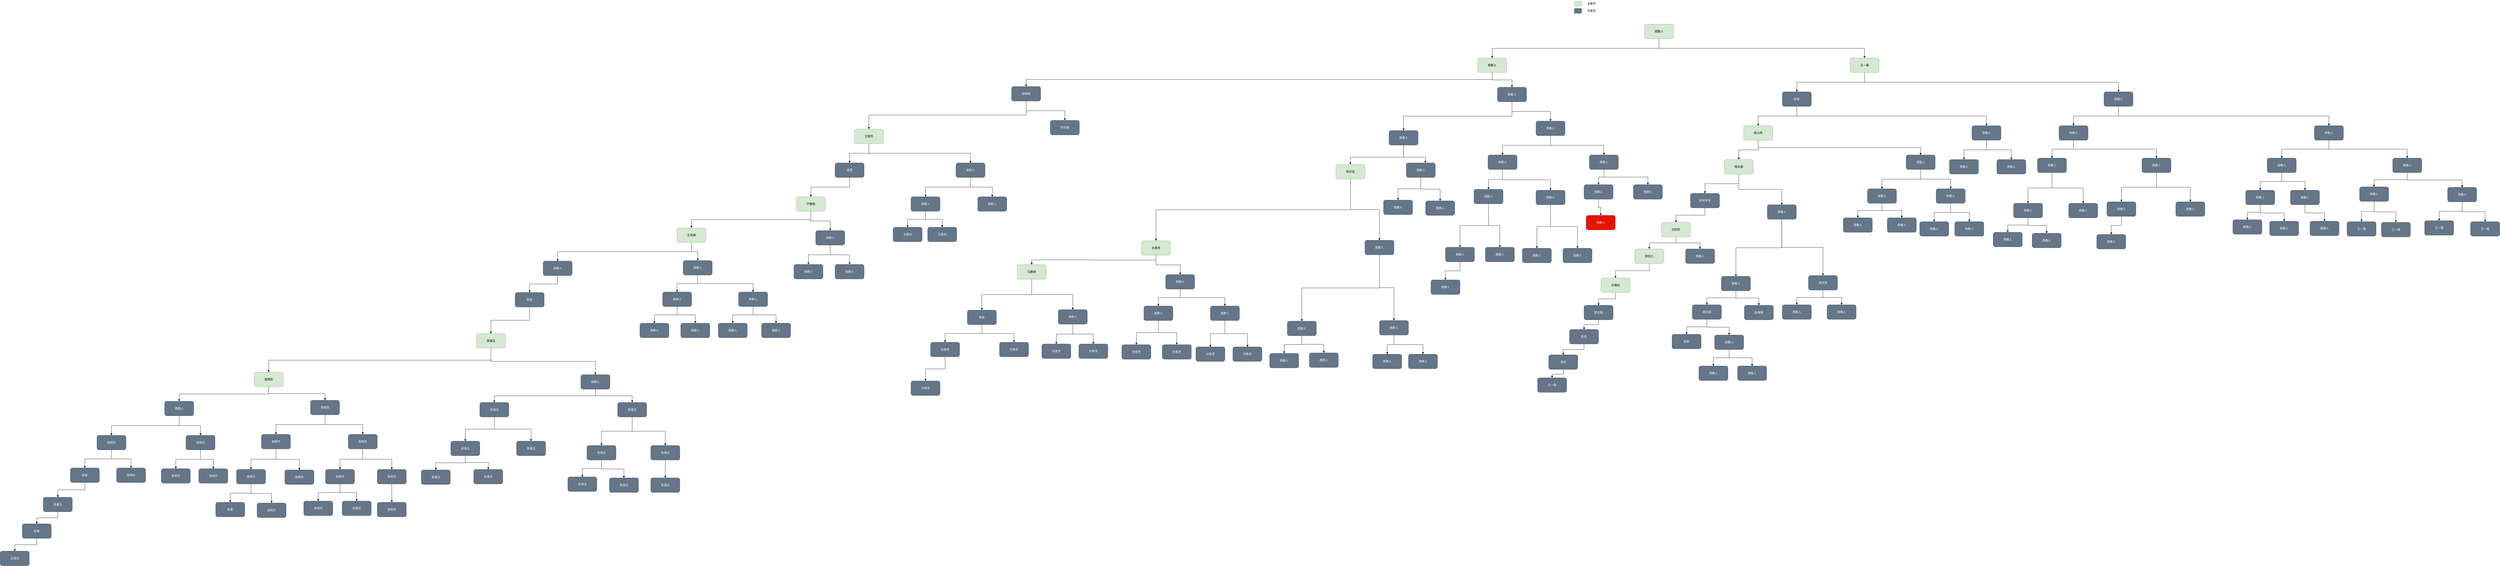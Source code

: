 <mxfile version="24.1.0" type="github">
  <diagram name="第 1 页" id="T6O9xjs0IXNBkX-w8Xno">
    <mxGraphModel dx="9248" dy="1452" grid="0" gridSize="10" guides="1" tooltips="1" connect="1" arrows="1" fold="1" page="0" pageScale="1" pageWidth="827" pageHeight="1169" math="0" shadow="0">
      <root>
        <mxCell id="0" />
        <mxCell id="1" parent="0" />
        <mxCell id="1RY9OHV8Dx5hhQ0rE-U_-4" style="edgeStyle=orthogonalEdgeStyle;rounded=0;orthogonalLoop=1;jettySize=auto;html=1;exitX=0.5;exitY=1;exitDx=0;exitDy=0;entryX=0.5;entryY=0;entryDx=0;entryDy=0;" parent="1" source="1RY9OHV8Dx5hhQ0rE-U_-1" target="1RY9OHV8Dx5hhQ0rE-U_-2" edge="1">
          <mxGeometry relative="1" as="geometry">
            <Array as="points">
              <mxPoint x="360" y="200" />
              <mxPoint x="-330" y="200" />
            </Array>
          </mxGeometry>
        </mxCell>
        <mxCell id="1RY9OHV8Dx5hhQ0rE-U_-5" style="edgeStyle=orthogonalEdgeStyle;rounded=0;orthogonalLoop=1;jettySize=auto;html=1;exitX=0.5;exitY=1;exitDx=0;exitDy=0;entryX=0.5;entryY=0;entryDx=0;entryDy=0;" parent="1" source="1RY9OHV8Dx5hhQ0rE-U_-1" target="1RY9OHV8Dx5hhQ0rE-U_-3" edge="1">
          <mxGeometry relative="1" as="geometry">
            <Array as="points">
              <mxPoint x="360" y="200" />
              <mxPoint x="1210" y="200" />
            </Array>
          </mxGeometry>
        </mxCell>
        <mxCell id="1RY9OHV8Dx5hhQ0rE-U_-1" value="周敬人&lt;br&gt;" style="rounded=1;whiteSpace=wrap;html=1;fillColor=#d5e8d4;strokeColor=#82b366;" parent="1" vertex="1">
          <mxGeometry x="300" y="100" width="120" height="60" as="geometry" />
        </mxCell>
        <mxCell id="IPs7rIZ5lHSY846OyQV3-17" style="edgeStyle=orthogonalEdgeStyle;rounded=0;orthogonalLoop=1;jettySize=auto;html=1;exitX=0.5;exitY=1;exitDx=0;exitDy=0;entryX=0.5;entryY=0;entryDx=0;entryDy=0;" parent="1" source="1RY9OHV8Dx5hhQ0rE-U_-2" target="1RY9OHV8Dx5hhQ0rE-U_-8" edge="1">
          <mxGeometry relative="1" as="geometry" />
        </mxCell>
        <mxCell id="IPs7rIZ5lHSY846OyQV3-18" style="edgeStyle=orthogonalEdgeStyle;rounded=0;orthogonalLoop=1;jettySize=auto;html=1;exitX=0.5;exitY=1;exitDx=0;exitDy=0;entryX=0.5;entryY=0;entryDx=0;entryDy=0;" parent="1" source="1RY9OHV8Dx5hhQ0rE-U_-2" target="1RY9OHV8Dx5hhQ0rE-U_-9" edge="1">
          <mxGeometry relative="1" as="geometry" />
        </mxCell>
        <mxCell id="1RY9OHV8Dx5hhQ0rE-U_-2" value="周群人&lt;br&gt;" style="rounded=1;whiteSpace=wrap;html=1;fillColor=#d5e8d4;strokeColor=#82b366;" parent="1" vertex="1">
          <mxGeometry x="-390" y="240" width="120" height="60" as="geometry" />
        </mxCell>
        <mxCell id="1RY9OHV8Dx5hhQ0rE-U_-14" style="edgeStyle=orthogonalEdgeStyle;rounded=0;orthogonalLoop=1;jettySize=auto;html=1;exitX=0.5;exitY=1;exitDx=0;exitDy=0;entryX=0.5;entryY=0;entryDx=0;entryDy=0;" parent="1" source="1RY9OHV8Dx5hhQ0rE-U_-3" target="1RY9OHV8Dx5hhQ0rE-U_-10" edge="1">
          <mxGeometry relative="1" as="geometry" />
        </mxCell>
        <mxCell id="1RY9OHV8Dx5hhQ0rE-U_-15" style="edgeStyle=orthogonalEdgeStyle;rounded=0;orthogonalLoop=1;jettySize=auto;html=1;exitX=0.5;exitY=1;exitDx=0;exitDy=0;entryX=0.5;entryY=0;entryDx=0;entryDy=0;" parent="1" source="1RY9OHV8Dx5hhQ0rE-U_-3" target="1RY9OHV8Dx5hhQ0rE-U_-11" edge="1">
          <mxGeometry relative="1" as="geometry" />
        </mxCell>
        <mxCell id="1RY9OHV8Dx5hhQ0rE-U_-3" value="王一霖&lt;br&gt;" style="rounded=1;whiteSpace=wrap;html=1;fillColor=#d5e8d4;strokeColor=#82b366;" parent="1" vertex="1">
          <mxGeometry x="1150" y="240" width="120" height="60" as="geometry" />
        </mxCell>
        <mxCell id="1RY9OHV8Dx5hhQ0rE-U_-6" value="" style="rounded=1;whiteSpace=wrap;html=1;fillColor=#d5e8d4;strokeColor=#82b366;" parent="1" vertex="1">
          <mxGeometry x="10" y="5" width="30" height="20" as="geometry" />
        </mxCell>
        <mxCell id="1RY9OHV8Dx5hhQ0rE-U_-7" value="" style="rounded=1;whiteSpace=wrap;html=1;fillColor=#647687;fontColor=#ffffff;strokeColor=#314354;" parent="1" vertex="1">
          <mxGeometry x="10" y="35" width="30" height="20" as="geometry" />
        </mxCell>
        <mxCell id="30zp_rVC2SgwWm0mWYjA-47" style="edgeStyle=orthogonalEdgeStyle;rounded=0;orthogonalLoop=1;jettySize=auto;html=1;exitX=0.5;exitY=1;exitDx=0;exitDy=0;entryX=0.5;entryY=0;entryDx=0;entryDy=0;" parent="1" source="1RY9OHV8Dx5hhQ0rE-U_-8" target="1RY9OHV8Dx5hhQ0rE-U_-24" edge="1">
          <mxGeometry relative="1" as="geometry" />
        </mxCell>
        <mxCell id="30zp_rVC2SgwWm0mWYjA-48" style="edgeStyle=orthogonalEdgeStyle;rounded=0;orthogonalLoop=1;jettySize=auto;html=1;exitX=0.5;exitY=1;exitDx=0;exitDy=0;" parent="1" source="1RY9OHV8Dx5hhQ0rE-U_-8" target="1RY9OHV8Dx5hhQ0rE-U_-27" edge="1">
          <mxGeometry relative="1" as="geometry" />
        </mxCell>
        <mxCell id="1RY9OHV8Dx5hhQ0rE-U_-8" value="赵继辉&lt;br&gt;" style="rounded=1;whiteSpace=wrap;html=1;fillColor=#647687;strokeColor=#314354;fontColor=#ffffff;" parent="1" vertex="1">
          <mxGeometry x="-2317" y="358" width="120" height="60" as="geometry" />
        </mxCell>
        <mxCell id="IPs7rIZ5lHSY846OyQV3-19" style="edgeStyle=orthogonalEdgeStyle;rounded=0;orthogonalLoop=1;jettySize=auto;html=1;exitX=0.5;exitY=1;exitDx=0;exitDy=0;entryX=0.5;entryY=0;entryDx=0;entryDy=0;" parent="1" source="1RY9OHV8Dx5hhQ0rE-U_-9" target="1RY9OHV8Dx5hhQ0rE-U_-38" edge="1">
          <mxGeometry relative="1" as="geometry" />
        </mxCell>
        <mxCell id="IPs7rIZ5lHSY846OyQV3-20" style="edgeStyle=orthogonalEdgeStyle;rounded=0;orthogonalLoop=1;jettySize=auto;html=1;exitX=0.5;exitY=1;exitDx=0;exitDy=0;entryX=0.5;entryY=0;entryDx=0;entryDy=0;" parent="1" source="1RY9OHV8Dx5hhQ0rE-U_-9" target="1RY9OHV8Dx5hhQ0rE-U_-41" edge="1">
          <mxGeometry relative="1" as="geometry" />
        </mxCell>
        <mxCell id="1RY9OHV8Dx5hhQ0rE-U_-9" value="周敬人&lt;br&gt;" style="rounded=1;whiteSpace=wrap;html=1;fillColor=#647687;strokeColor=#314354;fontColor=#ffffff;" parent="1" vertex="1">
          <mxGeometry x="-308" y="361" width="120" height="60" as="geometry" />
        </mxCell>
        <mxCell id="30zp_rVC2SgwWm0mWYjA-38" style="edgeStyle=orthogonalEdgeStyle;rounded=0;orthogonalLoop=1;jettySize=auto;html=1;exitX=0.5;exitY=1;exitDx=0;exitDy=0;entryX=0.5;entryY=0;entryDx=0;entryDy=0;" parent="1" source="1RY9OHV8Dx5hhQ0rE-U_-10" target="30zp_rVC2SgwWm0mWYjA-1" edge="1">
          <mxGeometry relative="1" as="geometry" />
        </mxCell>
        <mxCell id="1RY9OHV8Dx5hhQ0rE-U_-10" value="影影&lt;br&gt;" style="rounded=1;whiteSpace=wrap;html=1;fillColor=#647687;strokeColor=#314354;fontColor=#ffffff;" parent="1" vertex="1">
          <mxGeometry x="870" y="380" width="120" height="60" as="geometry" />
        </mxCell>
        <mxCell id="IPs7rIZ5lHSY846OyQV3-11" style="edgeStyle=orthogonalEdgeStyle;rounded=0;orthogonalLoop=1;jettySize=auto;html=1;exitX=0.5;exitY=1;exitDx=0;exitDy=0;" parent="1" source="1RY9OHV8Dx5hhQ0rE-U_-11" target="IPs7rIZ5lHSY846OyQV3-9" edge="1">
          <mxGeometry relative="1" as="geometry" />
        </mxCell>
        <mxCell id="IPs7rIZ5lHSY846OyQV3-12" style="edgeStyle=orthogonalEdgeStyle;rounded=0;orthogonalLoop=1;jettySize=auto;html=1;exitX=0.5;exitY=1;exitDx=0;exitDy=0;entryX=0.5;entryY=0;entryDx=0;entryDy=0;" parent="1" source="1RY9OHV8Dx5hhQ0rE-U_-11" target="IPs7rIZ5lHSY846OyQV3-10" edge="1">
          <mxGeometry relative="1" as="geometry" />
        </mxCell>
        <mxCell id="1RY9OHV8Dx5hhQ0rE-U_-11" value="周敬人&lt;br&gt;" style="rounded=1;whiteSpace=wrap;html=1;fillColor=#647687;strokeColor=#314354;fontColor=#ffffff;" parent="1" vertex="1">
          <mxGeometry x="2200" y="380" width="120" height="60" as="geometry" />
        </mxCell>
        <mxCell id="1RY9OHV8Dx5hhQ0rE-U_-22" style="edgeStyle=orthogonalEdgeStyle;rounded=0;orthogonalLoop=1;jettySize=auto;html=1;exitX=0.5;exitY=1;exitDx=0;exitDy=0;entryX=0.5;entryY=0;entryDx=0;entryDy=0;" parent="1" source="1RY9OHV8Dx5hhQ0rE-U_-24" target="1RY9OHV8Dx5hhQ0rE-U_-28" edge="1">
          <mxGeometry relative="1" as="geometry">
            <Array as="points">
              <mxPoint x="-2907" y="634" />
              <mxPoint x="-2987" y="634" />
            </Array>
          </mxGeometry>
        </mxCell>
        <mxCell id="1RY9OHV8Dx5hhQ0rE-U_-23" style="edgeStyle=orthogonalEdgeStyle;rounded=0;orthogonalLoop=1;jettySize=auto;html=1;exitX=0.5;exitY=1;exitDx=0;exitDy=0;entryX=0.5;entryY=0;entryDx=0;entryDy=0;" parent="1" source="1RY9OHV8Dx5hhQ0rE-U_-24" target="1RY9OHV8Dx5hhQ0rE-U_-29" edge="1">
          <mxGeometry relative="1" as="geometry">
            <Array as="points">
              <mxPoint x="-2907" y="634" />
              <mxPoint x="-2487" y="634" />
            </Array>
          </mxGeometry>
        </mxCell>
        <mxCell id="1RY9OHV8Dx5hhQ0rE-U_-24" value="王丽杰&lt;br&gt;" style="rounded=1;whiteSpace=wrap;html=1;fillColor=#d5e8d4;strokeColor=#82b366;" parent="1" vertex="1">
          <mxGeometry x="-2967" y="534" width="120" height="60" as="geometry" />
        </mxCell>
        <mxCell id="1RY9OHV8Dx5hhQ0rE-U_-27" value="轩轩姥&lt;br&gt;" style="rounded=1;whiteSpace=wrap;html=1;fillColor=#647687;strokeColor=#314354;fontColor=#ffffff;" parent="1" vertex="1">
          <mxGeometry x="-2157" y="498" width="120" height="60" as="geometry" />
        </mxCell>
        <mxCell id="30zp_rVC2SgwWm0mWYjA-49" style="edgeStyle=orthogonalEdgeStyle;rounded=0;orthogonalLoop=1;jettySize=auto;html=1;exitX=0.5;exitY=1;exitDx=0;exitDy=0;" parent="1" source="1RY9OHV8Dx5hhQ0rE-U_-28" target="TJOVACFNIIR2Qm5ABRAI-16" edge="1">
          <mxGeometry relative="1" as="geometry" />
        </mxCell>
        <mxCell id="1RY9OHV8Dx5hhQ0rE-U_-28" value="莹莹&lt;br&gt;" style="rounded=1;whiteSpace=wrap;html=1;fillColor=#647687;strokeColor=#314354;fontColor=#ffffff;" parent="1" vertex="1">
          <mxGeometry x="-3047" y="674" width="120" height="60" as="geometry" />
        </mxCell>
        <mxCell id="IPs7rIZ5lHSY846OyQV3-1" style="edgeStyle=orthogonalEdgeStyle;rounded=0;orthogonalLoop=1;jettySize=auto;html=1;exitX=0.5;exitY=1;exitDx=0;exitDy=0;entryX=0.5;entryY=0;entryDx=0;entryDy=0;" parent="1" source="1RY9OHV8Dx5hhQ0rE-U_-29" target="dGeUQVpxK3GpA_PQn6HZ-3" edge="1">
          <mxGeometry relative="1" as="geometry" />
        </mxCell>
        <mxCell id="IPs7rIZ5lHSY846OyQV3-25" style="edgeStyle=orthogonalEdgeStyle;rounded=0;orthogonalLoop=1;jettySize=auto;html=1;exitX=0.5;exitY=1;exitDx=0;exitDy=0;entryX=0.5;entryY=0;entryDx=0;entryDy=0;" parent="1" source="1RY9OHV8Dx5hhQ0rE-U_-29" target="TJOVACFNIIR2Qm5ABRAI-24" edge="1">
          <mxGeometry relative="1" as="geometry" />
        </mxCell>
        <mxCell id="1RY9OHV8Dx5hhQ0rE-U_-29" value="周群人&lt;br&gt;" style="rounded=1;whiteSpace=wrap;html=1;fillColor=#647687;strokeColor=#314354;fontColor=#ffffff;" parent="1" vertex="1">
          <mxGeometry x="-2547" y="674" width="120" height="60" as="geometry" />
        </mxCell>
        <mxCell id="1RY9OHV8Dx5hhQ0rE-U_-36" style="edgeStyle=orthogonalEdgeStyle;rounded=0;orthogonalLoop=1;jettySize=auto;html=1;exitX=0.5;exitY=1;exitDx=0;exitDy=0;entryX=0.5;entryY=0;entryDx=0;entryDy=0;" parent="1" source="1RY9OHV8Dx5hhQ0rE-U_-38" target="1RY9OHV8Dx5hhQ0rE-U_-42" edge="1">
          <mxGeometry relative="1" as="geometry">
            <Array as="points">
              <mxPoint x="-696" y="650.25" />
              <mxPoint x="-916" y="650.25" />
            </Array>
          </mxGeometry>
        </mxCell>
        <mxCell id="IPs7rIZ5lHSY846OyQV3-2" style="edgeStyle=orthogonalEdgeStyle;rounded=0;orthogonalLoop=1;jettySize=auto;html=1;exitX=0.5;exitY=1;exitDx=0;exitDy=0;" parent="1" source="1RY9OHV8Dx5hhQ0rE-U_-38" target="dGeUQVpxK3GpA_PQn6HZ-9" edge="1">
          <mxGeometry relative="1" as="geometry">
            <Array as="points">
              <mxPoint x="-696" y="650.25" />
              <mxPoint x="-606" y="650.25" />
            </Array>
          </mxGeometry>
        </mxCell>
        <mxCell id="1RY9OHV8Dx5hhQ0rE-U_-38" value="周敬人&lt;br&gt;" style="rounded=1;whiteSpace=wrap;html=1;fillColor=#647687;strokeColor=#314354;fontColor=#ffffff;" parent="1" vertex="1">
          <mxGeometry x="-756.24" y="540.25" width="120" height="60" as="geometry" />
        </mxCell>
        <mxCell id="dGeUQVpxK3GpA_PQn6HZ-7" style="edgeStyle=orthogonalEdgeStyle;rounded=0;orthogonalLoop=1;jettySize=auto;html=1;exitX=0.5;exitY=1;exitDx=0;exitDy=0;entryX=0.5;entryY=0;entryDx=0;entryDy=0;" parent="1" source="1RY9OHV8Dx5hhQ0rE-U_-41" target="dGeUQVpxK3GpA_PQn6HZ-5" edge="1">
          <mxGeometry relative="1" as="geometry" />
        </mxCell>
        <mxCell id="dGeUQVpxK3GpA_PQn6HZ-8" style="edgeStyle=orthogonalEdgeStyle;rounded=0;orthogonalLoop=1;jettySize=auto;html=1;exitX=0.5;exitY=1;exitDx=0;exitDy=0;entryX=0.5;entryY=0;entryDx=0;entryDy=0;" parent="1" source="1RY9OHV8Dx5hhQ0rE-U_-41" target="dGeUQVpxK3GpA_PQn6HZ-6" edge="1">
          <mxGeometry relative="1" as="geometry" />
        </mxCell>
        <mxCell id="1RY9OHV8Dx5hhQ0rE-U_-41" value="周敬人&lt;br style=&quot;border-color: var(--border-color);&quot;&gt;" style="rounded=1;whiteSpace=wrap;html=1;fillColor=#647687;strokeColor=#314354;fontColor=#ffffff;" parent="1" vertex="1">
          <mxGeometry x="-148.57" y="501" width="120" height="60" as="geometry" />
        </mxCell>
        <mxCell id="30zp_rVC2SgwWm0mWYjA-44" style="edgeStyle=orthogonalEdgeStyle;rounded=0;orthogonalLoop=1;jettySize=auto;html=1;exitX=0.5;exitY=1;exitDx=0;exitDy=0;entryX=0.5;entryY=0;entryDx=0;entryDy=0;" parent="1" source="1RY9OHV8Dx5hhQ0rE-U_-42" target="TJOVACFNIIR2Qm5ABRAI-5" edge="1">
          <mxGeometry relative="1" as="geometry" />
        </mxCell>
        <mxCell id="30zp_rVC2SgwWm0mWYjA-45" style="edgeStyle=orthogonalEdgeStyle;rounded=0;orthogonalLoop=1;jettySize=auto;html=1;exitX=0.5;exitY=1;exitDx=0;exitDy=0;entryX=0.5;entryY=0;entryDx=0;entryDy=0;" parent="1" source="1RY9OHV8Dx5hhQ0rE-U_-42" target="TJOVACFNIIR2Qm5ABRAI-8" edge="1">
          <mxGeometry relative="1" as="geometry" />
        </mxCell>
        <mxCell id="1RY9OHV8Dx5hhQ0rE-U_-42" value="张志远&lt;br&gt;" style="rounded=1;whiteSpace=wrap;html=1;fillColor=#d5e8d4;strokeColor=#82b366;" parent="1" vertex="1">
          <mxGeometry x="-976" y="680.25" width="120" height="60" as="geometry" />
        </mxCell>
        <mxCell id="1RY9OHV8Dx5hhQ0rE-U_-48" style="edgeStyle=orthogonalEdgeStyle;rounded=0;orthogonalLoop=1;jettySize=auto;html=1;exitX=0.5;exitY=1;exitDx=0;exitDy=0;entryX=0.5;entryY=0;entryDx=0;entryDy=0;" parent="1" target="1RY9OHV8Dx5hhQ0rE-U_-52" edge="1">
          <mxGeometry relative="1" as="geometry">
            <Array as="points">
              <mxPoint x="930" y="480" />
              <mxPoint x="770" y="480" />
              <mxPoint x="770" y="520" />
            </Array>
            <mxPoint x="930.0" y="440" as="sourcePoint" />
          </mxGeometry>
        </mxCell>
        <mxCell id="1RY9OHV8Dx5hhQ0rE-U_-50" style="edgeStyle=orthogonalEdgeStyle;rounded=0;orthogonalLoop=1;jettySize=auto;html=1;exitX=0.5;exitY=1;exitDx=0;exitDy=0;entryX=0.5;entryY=0;entryDx=0;entryDy=0;" parent="1" source="1RY9OHV8Dx5hhQ0rE-U_-52" target="1RY9OHV8Dx5hhQ0rE-U_-56" edge="1">
          <mxGeometry relative="1" as="geometry">
            <Array as="points">
              <mxPoint x="770" y="620" />
              <mxPoint x="690" y="620" />
            </Array>
          </mxGeometry>
        </mxCell>
        <mxCell id="U2HssYbadPIBOPpv8ydF-20" style="edgeStyle=orthogonalEdgeStyle;rounded=0;orthogonalLoop=1;jettySize=auto;html=1;exitX=0.5;exitY=1;exitDx=0;exitDy=0;" parent="1" source="1RY9OHV8Dx5hhQ0rE-U_-52" target="1RY9OHV8Dx5hhQ0rE-U_-57" edge="1">
          <mxGeometry relative="1" as="geometry" />
        </mxCell>
        <mxCell id="1RY9OHV8Dx5hhQ0rE-U_-52" value="周占伟&lt;br&gt;" style="rounded=1;whiteSpace=wrap;html=1;fillColor=#d5e8d4;strokeColor=#82b366;" parent="1" vertex="1">
          <mxGeometry x="710" y="520" width="120" height="60" as="geometry" />
        </mxCell>
        <mxCell id="30zp_rVC2SgwWm0mWYjA-42" style="edgeStyle=orthogonalEdgeStyle;rounded=0;orthogonalLoop=1;jettySize=auto;html=1;exitX=0.5;exitY=1;exitDx=0;exitDy=0;entryX=0.5;entryY=0;entryDx=0;entryDy=0;" parent="1" source="1RY9OHV8Dx5hhQ0rE-U_-56" target="30zp_rVC2SgwWm0mWYjA-11" edge="1">
          <mxGeometry relative="1" as="geometry" />
        </mxCell>
        <mxCell id="30zp_rVC2SgwWm0mWYjA-43" style="edgeStyle=orthogonalEdgeStyle;rounded=0;orthogonalLoop=1;jettySize=auto;html=1;exitX=0.5;exitY=1;exitDx=0;exitDy=0;entryX=0.5;entryY=0;entryDx=0;entryDy=0;" parent="1" source="1RY9OHV8Dx5hhQ0rE-U_-56" target="30zp_rVC2SgwWm0mWYjA-14" edge="1">
          <mxGeometry relative="1" as="geometry" />
        </mxCell>
        <mxCell id="1RY9OHV8Dx5hhQ0rE-U_-56" value="周文茹&lt;br&gt;" style="rounded=1;whiteSpace=wrap;html=1;fillColor=#d5e8d4;strokeColor=#82b366;" parent="1" vertex="1">
          <mxGeometry x="630" y="660" width="120" height="60" as="geometry" />
        </mxCell>
        <mxCell id="30zp_rVC2SgwWm0mWYjA-40" style="edgeStyle=orthogonalEdgeStyle;rounded=0;orthogonalLoop=1;jettySize=auto;html=1;exitX=0.5;exitY=1;exitDx=0;exitDy=0;entryX=0.5;entryY=0;entryDx=0;entryDy=0;" parent="1" source="1RY9OHV8Dx5hhQ0rE-U_-57" target="30zp_rVC2SgwWm0mWYjA-27" edge="1">
          <mxGeometry relative="1" as="geometry" />
        </mxCell>
        <mxCell id="IPs7rIZ5lHSY846OyQV3-8" style="edgeStyle=orthogonalEdgeStyle;rounded=0;orthogonalLoop=1;jettySize=auto;html=1;exitX=0.5;exitY=1;exitDx=0;exitDy=0;" parent="1" source="1RY9OHV8Dx5hhQ0rE-U_-57" target="IPs7rIZ5lHSY846OyQV3-7" edge="1">
          <mxGeometry relative="1" as="geometry" />
        </mxCell>
        <mxCell id="1RY9OHV8Dx5hhQ0rE-U_-57" value="周敬人&lt;br&gt;" style="rounded=1;whiteSpace=wrap;html=1;fillColor=#647687;strokeColor=#314354;fontColor=#ffffff;" parent="1" vertex="1">
          <mxGeometry x="1382" y="641" width="120" height="60" as="geometry" />
        </mxCell>
        <mxCell id="1RY9OHV8Dx5hhQ0rE-U_-61" value="主账号" style="text;html=1;align=center;verticalAlign=middle;resizable=0;points=[];autosize=1;strokeColor=none;fillColor=none;" parent="1" vertex="1">
          <mxGeometry x="50" width="60" height="30" as="geometry" />
        </mxCell>
        <mxCell id="1RY9OHV8Dx5hhQ0rE-U_-62" value="子账号" style="text;html=1;align=center;verticalAlign=middle;resizable=0;points=[];autosize=1;strokeColor=none;fillColor=none;" parent="1" vertex="1">
          <mxGeometry x="50" y="30" width="60" height="30" as="geometry" />
        </mxCell>
        <mxCell id="IPs7rIZ5lHSY846OyQV3-3" style="edgeStyle=orthogonalEdgeStyle;rounded=0;orthogonalLoop=1;jettySize=auto;html=1;exitX=0.5;exitY=1;exitDx=0;exitDy=0;entryX=0.5;entryY=0;entryDx=0;entryDy=0;" parent="1" source="TJOVACFNIIR2Qm5ABRAI-5" target="TJOVACFNIIR2Qm5ABRAI-9" edge="1">
          <mxGeometry relative="1" as="geometry" />
        </mxCell>
        <mxCell id="IPs7rIZ5lHSY846OyQV3-4" style="edgeStyle=orthogonalEdgeStyle;rounded=0;orthogonalLoop=1;jettySize=auto;html=1;exitX=0.5;exitY=1;exitDx=0;exitDy=0;entryX=0.5;entryY=0;entryDx=0;entryDy=0;" parent="1" source="TJOVACFNIIR2Qm5ABRAI-5" target="TJOVACFNIIR2Qm5ABRAI-11" edge="1">
          <mxGeometry relative="1" as="geometry" />
        </mxCell>
        <mxCell id="TJOVACFNIIR2Qm5ABRAI-5" value="刘青芳" style="rounded=1;whiteSpace=wrap;html=1;fillColor=#d5e8d4;strokeColor=#82b366;" parent="1" vertex="1">
          <mxGeometry x="-1780" y="996" width="120" height="60" as="geometry" />
        </mxCell>
        <mxCell id="IPs7rIZ5lHSY846OyQV3-5" style="edgeStyle=orthogonalEdgeStyle;rounded=0;orthogonalLoop=1;jettySize=auto;html=1;exitX=0.5;exitY=1;exitDx=0;exitDy=0;entryX=0.5;entryY=0;entryDx=0;entryDy=0;" parent="1" source="TJOVACFNIIR2Qm5ABRAI-8" target="30zp_rVC2SgwWm0mWYjA-36" edge="1">
          <mxGeometry relative="1" as="geometry" />
        </mxCell>
        <mxCell id="IPs7rIZ5lHSY846OyQV3-6" style="edgeStyle=orthogonalEdgeStyle;rounded=0;orthogonalLoop=1;jettySize=auto;html=1;exitX=0.5;exitY=1;exitDx=0;exitDy=0;" parent="1" source="TJOVACFNIIR2Qm5ABRAI-8" target="30zp_rVC2SgwWm0mWYjA-37" edge="1">
          <mxGeometry relative="1" as="geometry" />
        </mxCell>
        <mxCell id="TJOVACFNIIR2Qm5ABRAI-8" value="周群人" style="rounded=1;whiteSpace=wrap;html=1;fillColor=#647687;strokeColor=#314354;fontColor=#ffffff;" parent="1" vertex="1">
          <mxGeometry x="-856" y="994" width="120" height="60" as="geometry" />
        </mxCell>
        <mxCell id="fGUg3UpDyBbOfzH0MhDP-20" style="edgeStyle=orthogonalEdgeStyle;rounded=0;orthogonalLoop=1;jettySize=auto;html=1;exitX=0.5;exitY=1;exitDx=0;exitDy=0;entryX=0.5;entryY=0;entryDx=0;entryDy=0;" parent="1" source="TJOVACFNIIR2Qm5ABRAI-9" target="fGUg3UpDyBbOfzH0MhDP-19" edge="1">
          <mxGeometry relative="1" as="geometry" />
        </mxCell>
        <mxCell id="5nktNIi4jAiAvxf_WF7m-3" style="edgeStyle=orthogonalEdgeStyle;rounded=0;orthogonalLoop=1;jettySize=auto;html=1;exitX=0.5;exitY=1;exitDx=0;exitDy=0;" parent="1" source="TJOVACFNIIR2Qm5ABRAI-9" target="IPs7rIZ5lHSY846OyQV3-26" edge="1">
          <mxGeometry relative="1" as="geometry" />
        </mxCell>
        <mxCell id="TJOVACFNIIR2Qm5ABRAI-9" value="马鹏举" style="rounded=1;whiteSpace=wrap;html=1;fillColor=#d5e8d4;strokeColor=#82b366;" parent="1" vertex="1">
          <mxGeometry x="-2294" y="1095" width="120" height="60" as="geometry" />
        </mxCell>
        <mxCell id="fGUg3UpDyBbOfzH0MhDP-22" style="edgeStyle=orthogonalEdgeStyle;rounded=0;orthogonalLoop=1;jettySize=auto;html=1;exitX=0.5;exitY=1;exitDx=0;exitDy=0;entryX=0.5;entryY=0;entryDx=0;entryDy=0;" parent="1" source="TJOVACFNIIR2Qm5ABRAI-11" target="fGUg3UpDyBbOfzH0MhDP-21" edge="1">
          <mxGeometry relative="1" as="geometry" />
        </mxCell>
        <mxCell id="lzp6WAJQPwZ4WRD4zStF-13" style="edgeStyle=orthogonalEdgeStyle;rounded=0;orthogonalLoop=1;jettySize=auto;html=1;exitX=0.5;exitY=1;exitDx=0;exitDy=0;entryX=0.5;entryY=0;entryDx=0;entryDy=0;" parent="1" source="TJOVACFNIIR2Qm5ABRAI-11" target="fGUg3UpDyBbOfzH0MhDP-23" edge="1">
          <mxGeometry relative="1" as="geometry" />
        </mxCell>
        <mxCell id="TJOVACFNIIR2Qm5ABRAI-11" value="周群人" style="rounded=1;whiteSpace=wrap;html=1;fillColor=#647687;strokeColor=#314354;fontColor=#ffffff;" parent="1" vertex="1">
          <mxGeometry x="-1680" y="1136" width="120" height="60" as="geometry" />
        </mxCell>
        <mxCell id="30zp_rVC2SgwWm0mWYjA-52" style="edgeStyle=orthogonalEdgeStyle;rounded=0;orthogonalLoop=1;jettySize=auto;html=1;exitX=0.5;exitY=1;exitDx=0;exitDy=0;entryX=0.5;entryY=0;entryDx=0;entryDy=0;" parent="1" source="TJOVACFNIIR2Qm5ABRAI-16" target="30zp_rVC2SgwWm0mWYjA-28" edge="1">
          <mxGeometry relative="1" as="geometry" />
        </mxCell>
        <mxCell id="7xH_p_2hC4B6fYbVxvx_-22" style="edgeStyle=orthogonalEdgeStyle;rounded=0;orthogonalLoop=1;jettySize=auto;html=1;exitX=0.5;exitY=1;exitDx=0;exitDy=0;entryX=0.5;entryY=0;entryDx=0;entryDy=0;" parent="1" source="TJOVACFNIIR2Qm5ABRAI-16" target="TJOVACFNIIR2Qm5ABRAI-23" edge="1">
          <mxGeometry relative="1" as="geometry" />
        </mxCell>
        <mxCell id="TJOVACFNIIR2Qm5ABRAI-16" value="宁春雨" style="rounded=1;whiteSpace=wrap;html=1;fillColor=#d5e8d4;strokeColor=#82b366;" parent="1" vertex="1">
          <mxGeometry x="-3207" y="814" width="120" height="60" as="geometry" />
        </mxCell>
        <mxCell id="30zp_rVC2SgwWm0mWYjA-53" style="edgeStyle=orthogonalEdgeStyle;rounded=0;orthogonalLoop=1;jettySize=auto;html=1;exitX=0.5;exitY=1;exitDx=0;exitDy=0;entryX=0.5;entryY=0;entryDx=0;entryDy=0;" parent="1" source="TJOVACFNIIR2Qm5ABRAI-23" target="TJOVACFNIIR2Qm5ABRAI-31" edge="1">
          <mxGeometry relative="1" as="geometry" />
        </mxCell>
        <mxCell id="7xH_p_2hC4B6fYbVxvx_-21" style="edgeStyle=orthogonalEdgeStyle;rounded=0;orthogonalLoop=1;jettySize=auto;html=1;exitX=0.5;exitY=1;exitDx=0;exitDy=0;entryX=0.5;entryY=0;entryDx=0;entryDy=0;" parent="1" source="TJOVACFNIIR2Qm5ABRAI-23" target="30zp_rVC2SgwWm0mWYjA-35" edge="1">
          <mxGeometry relative="1" as="geometry" />
        </mxCell>
        <mxCell id="TJOVACFNIIR2Qm5ABRAI-23" value="王珂琦" style="rounded=1;whiteSpace=wrap;html=1;fillColor=#d5e8d4;strokeColor=#82b366;" parent="1" vertex="1">
          <mxGeometry x="-3701" y="943" width="120" height="60" as="geometry" />
        </mxCell>
        <mxCell id="TJOVACFNIIR2Qm5ABRAI-24" value="周群人" style="rounded=1;whiteSpace=wrap;html=1;fillColor=#647687;strokeColor=#314354;fontColor=#ffffff;" parent="1" vertex="1">
          <mxGeometry x="-2457" y="814" width="120" height="60" as="geometry" />
        </mxCell>
        <mxCell id="q7ZzscZIkCa6RJOCetnO-12" style="edgeStyle=orthogonalEdgeStyle;rounded=0;orthogonalLoop=1;jettySize=auto;html=1;exitX=0.5;exitY=1;exitDx=0;exitDy=0;entryX=0.5;entryY=0;entryDx=0;entryDy=0;" parent="1" source="TJOVACFNIIR2Qm5ABRAI-31" target="q7ZzscZIkCa6RJOCetnO-11" edge="1">
          <mxGeometry relative="1" as="geometry" />
        </mxCell>
        <mxCell id="TJOVACFNIIR2Qm5ABRAI-31" value="周群人" style="rounded=1;whiteSpace=wrap;html=1;fillColor=#647687;strokeColor=#314354;fontColor=#ffffff;" parent="1" vertex="1">
          <mxGeometry x="-4254" y="1080" width="120" height="60" as="geometry" />
        </mxCell>
        <mxCell id="lzp6WAJQPwZ4WRD4zStF-9" style="edgeStyle=orthogonalEdgeStyle;rounded=0;orthogonalLoop=1;jettySize=auto;html=1;exitX=0.5;exitY=1;exitDx=0;exitDy=0;" parent="1" source="30zp_rVC2SgwWm0mWYjA-1" target="lzp6WAJQPwZ4WRD4zStF-7" edge="1">
          <mxGeometry relative="1" as="geometry" />
        </mxCell>
        <mxCell id="lzp6WAJQPwZ4WRD4zStF-10" style="edgeStyle=orthogonalEdgeStyle;rounded=0;orthogonalLoop=1;jettySize=auto;html=1;exitX=0.5;exitY=1;exitDx=0;exitDy=0;" parent="1" source="30zp_rVC2SgwWm0mWYjA-1" target="lzp6WAJQPwZ4WRD4zStF-8" edge="1">
          <mxGeometry relative="1" as="geometry" />
        </mxCell>
        <mxCell id="30zp_rVC2SgwWm0mWYjA-1" value="周敬人&lt;br&gt;" style="rounded=1;whiteSpace=wrap;html=1;fillColor=#647687;strokeColor=#314354;fontColor=#ffffff;" parent="1" vertex="1">
          <mxGeometry x="1654" y="520" width="120" height="60" as="geometry" />
        </mxCell>
        <mxCell id="q7ZzscZIkCa6RJOCetnO-6" style="edgeStyle=orthogonalEdgeStyle;rounded=0;orthogonalLoop=1;jettySize=auto;html=1;exitX=0.5;exitY=1;exitDx=0;exitDy=0;entryX=0.5;entryY=0;entryDx=0;entryDy=0;" parent="1" source="30zp_rVC2SgwWm0mWYjA-11" target="q7ZzscZIkCa6RJOCetnO-3" edge="1">
          <mxGeometry relative="1" as="geometry" />
        </mxCell>
        <mxCell id="30zp_rVC2SgwWm0mWYjA-11" value="轩轩爷爷" style="rounded=1;whiteSpace=wrap;html=1;fillColor=#647687;strokeColor=#314354;fontColor=#ffffff;" parent="1" vertex="1">
          <mxGeometry x="490" y="800" width="120" height="60" as="geometry" />
        </mxCell>
        <mxCell id="fGUg3UpDyBbOfzH0MhDP-11" style="edgeStyle=orthogonalEdgeStyle;rounded=0;orthogonalLoop=1;jettySize=auto;html=1;exitX=0.5;exitY=1;exitDx=0;exitDy=0;entryX=0.5;entryY=0;entryDx=0;entryDy=0;" parent="1" source="30zp_rVC2SgwWm0mWYjA-14" target="fGUg3UpDyBbOfzH0MhDP-9" edge="1">
          <mxGeometry relative="1" as="geometry" />
        </mxCell>
        <mxCell id="lzp6WAJQPwZ4WRD4zStF-4" style="edgeStyle=orthogonalEdgeStyle;rounded=0;orthogonalLoop=1;jettySize=auto;html=1;exitX=0.5;exitY=1;exitDx=0;exitDy=0;" parent="1" source="30zp_rVC2SgwWm0mWYjA-14" target="lzp6WAJQPwZ4WRD4zStF-3" edge="1">
          <mxGeometry relative="1" as="geometry" />
        </mxCell>
        <mxCell id="30zp_rVC2SgwWm0mWYjA-14" value="周敬人" style="rounded=1;whiteSpace=wrap;html=1;fillColor=#647687;strokeColor=#314354;fontColor=#ffffff;" parent="1" vertex="1">
          <mxGeometry x="807.77" y="847" width="120" height="60" as="geometry" />
        </mxCell>
        <mxCell id="fGUg3UpDyBbOfzH0MhDP-25" style="edgeStyle=orthogonalEdgeStyle;rounded=0;orthogonalLoop=1;jettySize=auto;html=1;entryX=0.5;entryY=0;entryDx=0;entryDy=0;" parent="1" source="30zp_rVC2SgwWm0mWYjA-27" target="fGUg3UpDyBbOfzH0MhDP-1" edge="1">
          <mxGeometry relative="1" as="geometry" />
        </mxCell>
        <mxCell id="Bixul9WmY4DwXBs0F1CK-2" style="edgeStyle=orthogonalEdgeStyle;rounded=0;orthogonalLoop=1;jettySize=auto;html=1;exitX=0.5;exitY=1;exitDx=0;exitDy=0;" parent="1" source="30zp_rVC2SgwWm0mWYjA-27" target="Bixul9WmY4DwXBs0F1CK-1" edge="1">
          <mxGeometry relative="1" as="geometry" />
        </mxCell>
        <mxCell id="30zp_rVC2SgwWm0mWYjA-27" value="周敬人" style="rounded=1;whiteSpace=wrap;html=1;fillColor=#647687;strokeColor=#314354;fontColor=#ffffff;" parent="1" vertex="1">
          <mxGeometry x="1222" y="781" width="120" height="60" as="geometry" />
        </mxCell>
        <mxCell id="30zp_rVC2SgwWm0mWYjA-55" style="edgeStyle=orthogonalEdgeStyle;rounded=0;orthogonalLoop=1;jettySize=auto;html=1;exitX=0.5;exitY=1;exitDx=0;exitDy=0;entryX=0.5;entryY=0;entryDx=0;entryDy=0;" parent="1" source="30zp_rVC2SgwWm0mWYjA-28" target="30zp_rVC2SgwWm0mWYjA-33" edge="1">
          <mxGeometry relative="1" as="geometry" />
        </mxCell>
        <mxCell id="dGeUQVpxK3GpA_PQn6HZ-2" style="edgeStyle=orthogonalEdgeStyle;rounded=0;orthogonalLoop=1;jettySize=auto;html=1;exitX=0.5;exitY=1;exitDx=0;exitDy=0;" parent="1" source="30zp_rVC2SgwWm0mWYjA-28" target="dGeUQVpxK3GpA_PQn6HZ-1" edge="1">
          <mxGeometry relative="1" as="geometry" />
        </mxCell>
        <mxCell id="30zp_rVC2SgwWm0mWYjA-28" value="周群人" style="rounded=1;whiteSpace=wrap;html=1;fillColor=#647687;strokeColor=#314354;fontColor=#ffffff;" parent="1" vertex="1">
          <mxGeometry x="-3127" y="954" width="120" height="60" as="geometry" />
        </mxCell>
        <mxCell id="30zp_rVC2SgwWm0mWYjA-33" value="周群人" style="rounded=1;whiteSpace=wrap;html=1;fillColor=#647687;strokeColor=#314354;fontColor=#ffffff;" parent="1" vertex="1">
          <mxGeometry x="-3217" y="1094" width="120" height="60" as="geometry" />
        </mxCell>
        <mxCell id="lzp6WAJQPwZ4WRD4zStF-12" style="edgeStyle=orthogonalEdgeStyle;rounded=0;orthogonalLoop=1;jettySize=auto;html=1;exitX=0.5;exitY=1;exitDx=0;exitDy=0;" parent="1" source="30zp_rVC2SgwWm0mWYjA-35" target="lzp6WAJQPwZ4WRD4zStF-11" edge="1">
          <mxGeometry relative="1" as="geometry" />
        </mxCell>
        <mxCell id="Bixul9WmY4DwXBs0F1CK-12" style="edgeStyle=orthogonalEdgeStyle;rounded=0;orthogonalLoop=1;jettySize=auto;html=1;exitX=0.5;exitY=1;exitDx=0;exitDy=0;entryX=0.5;entryY=0;entryDx=0;entryDy=0;" parent="1" source="30zp_rVC2SgwWm0mWYjA-35" target="Bixul9WmY4DwXBs0F1CK-11" edge="1">
          <mxGeometry relative="1" as="geometry" />
        </mxCell>
        <mxCell id="30zp_rVC2SgwWm0mWYjA-35" value="周群人" style="rounded=1;whiteSpace=wrap;html=1;fillColor=#647687;strokeColor=#314354;fontColor=#ffffff;" parent="1" vertex="1">
          <mxGeometry x="-3675" y="1078" width="120" height="60" as="geometry" />
        </mxCell>
        <mxCell id="lzp6WAJQPwZ4WRD4zStF-15" style="edgeStyle=orthogonalEdgeStyle;rounded=0;orthogonalLoop=1;jettySize=auto;html=1;exitX=0.5;exitY=1;exitDx=0;exitDy=0;entryX=0.5;entryY=0;entryDx=0;entryDy=0;" parent="1" source="30zp_rVC2SgwWm0mWYjA-36" target="lzp6WAJQPwZ4WRD4zStF-14" edge="1">
          <mxGeometry relative="1" as="geometry" />
        </mxCell>
        <mxCell id="8PfqBdQUnBsK2EPOC6yJ-8" style="edgeStyle=orthogonalEdgeStyle;rounded=0;orthogonalLoop=1;jettySize=auto;html=1;exitX=0.5;exitY=1;exitDx=0;exitDy=0;entryX=0.5;entryY=0;entryDx=0;entryDy=0;" parent="1" source="30zp_rVC2SgwWm0mWYjA-36" target="8PfqBdQUnBsK2EPOC6yJ-7" edge="1">
          <mxGeometry relative="1" as="geometry" />
        </mxCell>
        <mxCell id="30zp_rVC2SgwWm0mWYjA-36" value="周群人" style="rounded=1;whiteSpace=wrap;html=1;fillColor=#647687;strokeColor=#314354;fontColor=#ffffff;" parent="1" vertex="1">
          <mxGeometry x="-1177" y="1328.75" width="120" height="60" as="geometry" />
        </mxCell>
        <mxCell id="hoB7RITJuvC094hqLeEC-7" style="edgeStyle=orthogonalEdgeStyle;rounded=0;orthogonalLoop=1;jettySize=auto;html=1;exitX=0.5;exitY=1;exitDx=0;exitDy=0;entryX=0.5;entryY=0;entryDx=0;entryDy=0;" parent="1" source="30zp_rVC2SgwWm0mWYjA-37" target="hoB7RITJuvC094hqLeEC-6" edge="1">
          <mxGeometry relative="1" as="geometry" />
        </mxCell>
        <mxCell id="8PfqBdQUnBsK2EPOC6yJ-10" style="edgeStyle=orthogonalEdgeStyle;rounded=0;orthogonalLoop=1;jettySize=auto;html=1;exitX=0.5;exitY=1;exitDx=0;exitDy=0;" parent="1" source="30zp_rVC2SgwWm0mWYjA-37" target="8PfqBdQUnBsK2EPOC6yJ-9" edge="1">
          <mxGeometry relative="1" as="geometry" />
        </mxCell>
        <mxCell id="30zp_rVC2SgwWm0mWYjA-37" value="周群人" style="rounded=1;whiteSpace=wrap;html=1;fillColor=#647687;strokeColor=#314354;fontColor=#ffffff;" parent="1" vertex="1">
          <mxGeometry x="-796" y="1326" width="120" height="60" as="geometry" />
        </mxCell>
        <mxCell id="dGeUQVpxK3GpA_PQn6HZ-1" value="周群人" style="rounded=1;whiteSpace=wrap;html=1;fillColor=#647687;strokeColor=#314354;fontColor=#ffffff;" parent="1" vertex="1">
          <mxGeometry x="-3047" y="1094" width="120" height="60" as="geometry" />
        </mxCell>
        <mxCell id="IKxvB0OGYLt2x28xzy2N-4" style="edgeStyle=orthogonalEdgeStyle;rounded=0;orthogonalLoop=1;jettySize=auto;html=1;exitX=0.5;exitY=1;exitDx=0;exitDy=0;" parent="1" source="dGeUQVpxK3GpA_PQn6HZ-3" target="IKxvB0OGYLt2x28xzy2N-1" edge="1">
          <mxGeometry relative="1" as="geometry" />
        </mxCell>
        <mxCell id="IKxvB0OGYLt2x28xzy2N-5" style="edgeStyle=orthogonalEdgeStyle;rounded=0;orthogonalLoop=1;jettySize=auto;html=1;exitX=0.5;exitY=1;exitDx=0;exitDy=0;entryX=0.5;entryY=0;entryDx=0;entryDy=0;" parent="1" source="dGeUQVpxK3GpA_PQn6HZ-3" target="IKxvB0OGYLt2x28xzy2N-2" edge="1">
          <mxGeometry relative="1" as="geometry" />
        </mxCell>
        <mxCell id="dGeUQVpxK3GpA_PQn6HZ-3" value="周群人" style="rounded=1;whiteSpace=wrap;html=1;fillColor=#647687;strokeColor=#314354;fontColor=#ffffff;" parent="1" vertex="1">
          <mxGeometry x="-2733" y="814" width="120" height="60" as="geometry" />
        </mxCell>
        <mxCell id="hoB7RITJuvC094hqLeEC-24" style="edgeStyle=orthogonalEdgeStyle;rounded=0;orthogonalLoop=1;jettySize=auto;html=1;exitX=0.5;exitY=1;exitDx=0;exitDy=0;" parent="1" source="dGeUQVpxK3GpA_PQn6HZ-5" target="hoB7RITJuvC094hqLeEC-23" edge="1">
          <mxGeometry relative="1" as="geometry" />
        </mxCell>
        <mxCell id="hoB7RITJuvC094hqLeEC-25" style="edgeStyle=orthogonalEdgeStyle;rounded=0;orthogonalLoop=1;jettySize=auto;html=1;exitX=0.5;exitY=1;exitDx=0;exitDy=0;" parent="1" source="dGeUQVpxK3GpA_PQn6HZ-5" target="hoB7RITJuvC094hqLeEC-22" edge="1">
          <mxGeometry relative="1" as="geometry" />
        </mxCell>
        <mxCell id="dGeUQVpxK3GpA_PQn6HZ-5" value="周群人" style="rounded=1;whiteSpace=wrap;html=1;fillColor=#647687;strokeColor=#314354;fontColor=#ffffff;" parent="1" vertex="1">
          <mxGeometry x="-347" y="641" width="120" height="60" as="geometry" />
        </mxCell>
        <mxCell id="IKxvB0OGYLt2x28xzy2N-8" style="edgeStyle=orthogonalEdgeStyle;rounded=0;orthogonalLoop=1;jettySize=auto;html=1;exitX=0.5;exitY=1;exitDx=0;exitDy=0;entryX=0.5;entryY=0;entryDx=0;entryDy=0;" parent="1" source="dGeUQVpxK3GpA_PQn6HZ-6" target="IKxvB0OGYLt2x28xzy2N-7" edge="1">
          <mxGeometry relative="1" as="geometry" />
        </mxCell>
        <mxCell id="8PfqBdQUnBsK2EPOC6yJ-2" style="edgeStyle=orthogonalEdgeStyle;rounded=0;orthogonalLoop=1;jettySize=auto;html=1;exitX=0.5;exitY=1;exitDx=0;exitDy=0;entryX=0.5;entryY=0;entryDx=0;entryDy=0;" parent="1" source="dGeUQVpxK3GpA_PQn6HZ-6" target="8PfqBdQUnBsK2EPOC6yJ-1" edge="1">
          <mxGeometry relative="1" as="geometry" />
        </mxCell>
        <mxCell id="dGeUQVpxK3GpA_PQn6HZ-6" value="周群人" style="rounded=1;whiteSpace=wrap;html=1;fillColor=#647687;strokeColor=#314354;fontColor=#ffffff;" parent="1" vertex="1">
          <mxGeometry x="72" y="641" width="120" height="60" as="geometry" />
        </mxCell>
        <mxCell id="8PfqBdQUnBsK2EPOC6yJ-4" style="edgeStyle=orthogonalEdgeStyle;rounded=0;orthogonalLoop=1;jettySize=auto;html=1;exitX=0.5;exitY=1;exitDx=0;exitDy=0;entryX=0.5;entryY=0;entryDx=0;entryDy=0;" parent="1" source="dGeUQVpxK3GpA_PQn6HZ-9" target="8PfqBdQUnBsK2EPOC6yJ-3" edge="1">
          <mxGeometry relative="1" as="geometry" />
        </mxCell>
        <mxCell id="8PfqBdQUnBsK2EPOC6yJ-6" style="edgeStyle=orthogonalEdgeStyle;rounded=0;orthogonalLoop=1;jettySize=auto;html=1;exitX=0.5;exitY=1;exitDx=0;exitDy=0;" parent="1" source="dGeUQVpxK3GpA_PQn6HZ-9" target="8PfqBdQUnBsK2EPOC6yJ-5" edge="1">
          <mxGeometry relative="1" as="geometry" />
        </mxCell>
        <mxCell id="dGeUQVpxK3GpA_PQn6HZ-9" value="周群人" style="rounded=1;whiteSpace=wrap;html=1;fillColor=#647687;strokeColor=#314354;fontColor=#ffffff;" parent="1" vertex="1">
          <mxGeometry x="-685" y="674" width="120" height="60" as="geometry" />
        </mxCell>
        <mxCell id="Bixul9WmY4DwXBs0F1CK-5" style="edgeStyle=orthogonalEdgeStyle;rounded=0;orthogonalLoop=1;jettySize=auto;html=1;exitX=0.5;exitY=1;exitDx=0;exitDy=0;entryX=0.5;entryY=0;entryDx=0;entryDy=0;" parent="1" source="IPs7rIZ5lHSY846OyQV3-7" target="Bixul9WmY4DwXBs0F1CK-3" edge="1">
          <mxGeometry relative="1" as="geometry" />
        </mxCell>
        <mxCell id="Bixul9WmY4DwXBs0F1CK-6" style="edgeStyle=orthogonalEdgeStyle;rounded=0;orthogonalLoop=1;jettySize=auto;html=1;exitX=0.5;exitY=1;exitDx=0;exitDy=0;" parent="1" source="IPs7rIZ5lHSY846OyQV3-7" target="Bixul9WmY4DwXBs0F1CK-4" edge="1">
          <mxGeometry relative="1" as="geometry" />
        </mxCell>
        <mxCell id="IPs7rIZ5lHSY846OyQV3-7" value="周敬人" style="rounded=1;whiteSpace=wrap;html=1;fillColor=#647687;strokeColor=#314354;fontColor=#ffffff;" parent="1" vertex="1">
          <mxGeometry x="1506" y="781" width="120" height="60" as="geometry" />
        </mxCell>
        <mxCell id="IPs7rIZ5lHSY846OyQV3-23" style="edgeStyle=orthogonalEdgeStyle;rounded=0;orthogonalLoop=1;jettySize=auto;html=1;exitX=0.5;exitY=1;exitDx=0;exitDy=0;entryX=0.5;entryY=0;entryDx=0;entryDy=0;" parent="1" source="IPs7rIZ5lHSY846OyQV3-9" target="IPs7rIZ5lHSY846OyQV3-21" edge="1">
          <mxGeometry relative="1" as="geometry" />
        </mxCell>
        <mxCell id="IPs7rIZ5lHSY846OyQV3-24" style="edgeStyle=orthogonalEdgeStyle;rounded=0;orthogonalLoop=1;jettySize=auto;html=1;exitX=0.5;exitY=1;exitDx=0;exitDy=0;entryX=0.5;entryY=0;entryDx=0;entryDy=0;" parent="1" source="IPs7rIZ5lHSY846OyQV3-9" target="IPs7rIZ5lHSY846OyQV3-22" edge="1">
          <mxGeometry relative="1" as="geometry" />
        </mxCell>
        <mxCell id="IPs7rIZ5lHSY846OyQV3-9" value="周敬人&lt;br&gt;" style="rounded=1;whiteSpace=wrap;html=1;fillColor=#647687;strokeColor=#314354;fontColor=#ffffff;" parent="1" vertex="1">
          <mxGeometry x="2014" y="520" width="120" height="60" as="geometry" />
        </mxCell>
        <mxCell id="IPs7rIZ5lHSY846OyQV3-31" style="edgeStyle=orthogonalEdgeStyle;rounded=0;orthogonalLoop=1;jettySize=auto;html=1;exitX=0.5;exitY=1;exitDx=0;exitDy=0;entryX=0.5;entryY=0;entryDx=0;entryDy=0;" parent="1" source="IPs7rIZ5lHSY846OyQV3-10" target="IPs7rIZ5lHSY846OyQV3-30" edge="1">
          <mxGeometry relative="1" as="geometry" />
        </mxCell>
        <mxCell id="PQpamgKopi808UCnSX7n-2" style="edgeStyle=orthogonalEdgeStyle;rounded=0;orthogonalLoop=1;jettySize=auto;html=1;exitX=0.5;exitY=1;exitDx=0;exitDy=0;entryX=0.5;entryY=0;entryDx=0;entryDy=0;" parent="1" source="IPs7rIZ5lHSY846OyQV3-10" target="PQpamgKopi808UCnSX7n-1" edge="1">
          <mxGeometry relative="1" as="geometry" />
        </mxCell>
        <mxCell id="IPs7rIZ5lHSY846OyQV3-10" value="周敬人&lt;br&gt;" style="rounded=1;whiteSpace=wrap;html=1;fillColor=#647687;strokeColor=#314354;fontColor=#ffffff;" parent="1" vertex="1">
          <mxGeometry x="3070" y="520" width="120" height="60" as="geometry" />
        </mxCell>
        <mxCell id="hoB7RITJuvC094hqLeEC-19" style="edgeStyle=orthogonalEdgeStyle;rounded=0;orthogonalLoop=1;jettySize=auto;html=1;exitX=0.5;exitY=1;exitDx=0;exitDy=0;" parent="1" source="IPs7rIZ5lHSY846OyQV3-21" target="hoB7RITJuvC094hqLeEC-16" edge="1">
          <mxGeometry relative="1" as="geometry" />
        </mxCell>
        <mxCell id="hoB7RITJuvC094hqLeEC-20" style="edgeStyle=orthogonalEdgeStyle;rounded=0;orthogonalLoop=1;jettySize=auto;html=1;exitX=0.5;exitY=1;exitDx=0;exitDy=0;" parent="1" source="IPs7rIZ5lHSY846OyQV3-21" target="hoB7RITJuvC094hqLeEC-17" edge="1">
          <mxGeometry relative="1" as="geometry" />
        </mxCell>
        <mxCell id="IPs7rIZ5lHSY846OyQV3-21" value="周敬人" style="rounded=1;whiteSpace=wrap;html=1;fillColor=#647687;strokeColor=#314354;fontColor=#ffffff;" parent="1" vertex="1">
          <mxGeometry x="1925" y="654" width="120" height="60" as="geometry" />
        </mxCell>
        <mxCell id="hoB7RITJuvC094hqLeEC-14" style="edgeStyle=orthogonalEdgeStyle;rounded=0;orthogonalLoop=1;jettySize=auto;html=1;exitX=0.5;exitY=1;exitDx=0;exitDy=0;" parent="1" source="IPs7rIZ5lHSY846OyQV3-22" target="hoB7RITJuvC094hqLeEC-12" edge="1">
          <mxGeometry relative="1" as="geometry" />
        </mxCell>
        <mxCell id="hoB7RITJuvC094hqLeEC-15" style="edgeStyle=orthogonalEdgeStyle;rounded=0;orthogonalLoop=1;jettySize=auto;html=1;exitX=0.5;exitY=1;exitDx=0;exitDy=0;" parent="1" source="IPs7rIZ5lHSY846OyQV3-22" target="hoB7RITJuvC094hqLeEC-13" edge="1">
          <mxGeometry relative="1" as="geometry" />
        </mxCell>
        <mxCell id="IPs7rIZ5lHSY846OyQV3-22" value="周敬人" style="rounded=1;whiteSpace=wrap;html=1;fillColor=#647687;strokeColor=#314354;fontColor=#ffffff;" parent="1" vertex="1">
          <mxGeometry x="2357" y="654" width="120" height="60" as="geometry" />
        </mxCell>
        <mxCell id="VYN9paprAezU96j-182D-2" style="edgeStyle=orthogonalEdgeStyle;rounded=0;orthogonalLoop=1;jettySize=auto;html=1;exitX=0.5;exitY=1;exitDx=0;exitDy=0;entryX=0.5;entryY=0;entryDx=0;entryDy=0;" parent="1" source="IPs7rIZ5lHSY846OyQV3-26" target="VYN9paprAezU96j-182D-1" edge="1">
          <mxGeometry relative="1" as="geometry" />
        </mxCell>
        <mxCell id="VYN9paprAezU96j-182D-4" style="edgeStyle=orthogonalEdgeStyle;rounded=0;orthogonalLoop=1;jettySize=auto;html=1;exitX=0.5;exitY=1;exitDx=0;exitDy=0;" parent="1" source="IPs7rIZ5lHSY846OyQV3-26" target="VYN9paprAezU96j-182D-3" edge="1">
          <mxGeometry relative="1" as="geometry" />
        </mxCell>
        <mxCell id="IPs7rIZ5lHSY846OyQV3-26" value="影影&lt;br&gt;" style="rounded=1;whiteSpace=wrap;html=1;fillColor=#647687;strokeColor=#314354;fontColor=#ffffff;" parent="1" vertex="1">
          <mxGeometry x="-2500" y="1283" width="120" height="60" as="geometry" />
        </mxCell>
        <mxCell id="Bixul9WmY4DwXBs0F1CK-8" style="edgeStyle=orthogonalEdgeStyle;rounded=0;orthogonalLoop=1;jettySize=auto;html=1;exitX=0.5;exitY=1;exitDx=0;exitDy=0;entryX=0.5;entryY=0;entryDx=0;entryDy=0;" parent="1" source="IPs7rIZ5lHSY846OyQV3-30" target="Bixul9WmY4DwXBs0F1CK-7" edge="1">
          <mxGeometry relative="1" as="geometry" />
        </mxCell>
        <mxCell id="hUjVfx8q_epKzDcTY-uk-5" style="edgeStyle=orthogonalEdgeStyle;rounded=0;orthogonalLoop=1;jettySize=auto;html=1;exitX=0.5;exitY=1;exitDx=0;exitDy=0;entryX=0.5;entryY=0;entryDx=0;entryDy=0;" parent="1" source="IPs7rIZ5lHSY846OyQV3-30" target="hUjVfx8q_epKzDcTY-uk-3" edge="1">
          <mxGeometry relative="1" as="geometry" />
        </mxCell>
        <mxCell id="IPs7rIZ5lHSY846OyQV3-30" value="周敬人" style="rounded=1;whiteSpace=wrap;html=1;fillColor=#647687;strokeColor=#314354;fontColor=#ffffff;" parent="1" vertex="1">
          <mxGeometry x="2875" y="654" width="120" height="60" as="geometry" />
        </mxCell>
        <mxCell id="Bixul9WmY4DwXBs0F1CK-10" style="edgeStyle=orthogonalEdgeStyle;rounded=0;orthogonalLoop=1;jettySize=auto;html=1;exitX=0.5;exitY=1;exitDx=0;exitDy=0;entryX=0.5;entryY=0;entryDx=0;entryDy=0;" parent="1" source="PQpamgKopi808UCnSX7n-1" target="Bixul9WmY4DwXBs0F1CK-9" edge="1">
          <mxGeometry relative="1" as="geometry" />
        </mxCell>
        <mxCell id="hUjVfx8q_epKzDcTY-uk-6" style="edgeStyle=orthogonalEdgeStyle;rounded=0;orthogonalLoop=1;jettySize=auto;html=1;exitX=0.5;exitY=1;exitDx=0;exitDy=0;entryX=0.5;entryY=0;entryDx=0;entryDy=0;" parent="1" source="PQpamgKopi808UCnSX7n-1" target="hUjVfx8q_epKzDcTY-uk-4" edge="1">
          <mxGeometry relative="1" as="geometry" />
        </mxCell>
        <mxCell id="PQpamgKopi808UCnSX7n-1" value="周敬人" style="rounded=1;whiteSpace=wrap;html=1;fillColor=#647687;strokeColor=#314354;fontColor=#ffffff;" parent="1" vertex="1">
          <mxGeometry x="3394" y="654" width="120" height="60" as="geometry" />
        </mxCell>
        <mxCell id="q7ZzscZIkCa6RJOCetnO-10" style="edgeStyle=orthogonalEdgeStyle;rounded=0;orthogonalLoop=1;jettySize=auto;html=1;exitX=0.5;exitY=1;exitDx=0;exitDy=0;entryX=0.5;entryY=0;entryDx=0;entryDy=0;" parent="1" source="q7ZzscZIkCa6RJOCetnO-1" target="q7ZzscZIkCa6RJOCetnO-2" edge="1">
          <mxGeometry relative="1" as="geometry" />
        </mxCell>
        <mxCell id="hoB7RITJuvC094hqLeEC-2" style="edgeStyle=orthogonalEdgeStyle;rounded=0;orthogonalLoop=1;jettySize=auto;html=1;exitX=0.5;exitY=1;exitDx=0;exitDy=0;" parent="1" source="q7ZzscZIkCa6RJOCetnO-1" target="hoB7RITJuvC094hqLeEC-1" edge="1">
          <mxGeometry relative="1" as="geometry" />
        </mxCell>
        <mxCell id="q7ZzscZIkCa6RJOCetnO-1" value="&lt;div style=&quot;&quot;&gt;吴凝玉&lt;/div&gt;" style="rounded=1;whiteSpace=wrap;html=1;fillColor=#d5e8d4;strokeColor=#82b366;" parent="1" vertex="1">
          <mxGeometry x="-4530" y="1380" width="120" height="60" as="geometry" />
        </mxCell>
        <mxCell id="hoB7RITJuvC094hqLeEC-4" style="edgeStyle=orthogonalEdgeStyle;rounded=0;orthogonalLoop=1;jettySize=auto;html=1;exitX=0.5;exitY=1;exitDx=0;exitDy=0;" parent="1" source="q7ZzscZIkCa6RJOCetnO-2" target="hoB7RITJuvC094hqLeEC-3" edge="1">
          <mxGeometry relative="1" as="geometry" />
        </mxCell>
        <mxCell id="IwMu3f3H_25sDz7bU1lH-6" style="edgeStyle=orthogonalEdgeStyle;rounded=0;orthogonalLoop=1;jettySize=auto;html=1;exitX=0.5;exitY=1;exitDx=0;exitDy=0;" parent="1" source="q7ZzscZIkCa6RJOCetnO-2" target="IwMu3f3H_25sDz7bU1lH-5" edge="1">
          <mxGeometry relative="1" as="geometry" />
        </mxCell>
        <mxCell id="q7ZzscZIkCa6RJOCetnO-2" value="&lt;div style=&quot;&quot;&gt;张明杰&lt;/div&gt;" style="rounded=1;whiteSpace=wrap;html=1;fillColor=#d5e8d4;strokeColor=#82b366;" parent="1" vertex="1">
          <mxGeometry x="-5449" y="1540" width="120" height="60" as="geometry" />
        </mxCell>
        <mxCell id="q7ZzscZIkCa6RJOCetnO-7" style="edgeStyle=orthogonalEdgeStyle;rounded=0;orthogonalLoop=1;jettySize=auto;html=1;exitX=0.5;exitY=1;exitDx=0;exitDy=0;entryX=0.5;entryY=0;entryDx=0;entryDy=0;" parent="1" source="q7ZzscZIkCa6RJOCetnO-3" target="q7ZzscZIkCa6RJOCetnO-5" edge="1">
          <mxGeometry relative="1" as="geometry" />
        </mxCell>
        <mxCell id="OAeCS58-a-_D2t7zBaMe-2" style="edgeStyle=orthogonalEdgeStyle;rounded=0;orthogonalLoop=1;jettySize=auto;html=1;exitX=0.5;exitY=1;exitDx=0;exitDy=0;entryX=0.5;entryY=0;entryDx=0;entryDy=0;" parent="1" source="q7ZzscZIkCa6RJOCetnO-3" target="OAeCS58-a-_D2t7zBaMe-1" edge="1">
          <mxGeometry relative="1" as="geometry" />
        </mxCell>
        <mxCell id="q7ZzscZIkCa6RJOCetnO-3" value="&lt;div style=&quot;&quot;&gt;刘厉轩&lt;/div&gt;" style="rounded=1;whiteSpace=wrap;html=1;fillColor=#d5e8d4;strokeColor=#82b366;" parent="1" vertex="1">
          <mxGeometry x="370" y="920" width="120" height="60" as="geometry" />
        </mxCell>
        <mxCell id="lzp6WAJQPwZ4WRD4zStF-2" style="edgeStyle=orthogonalEdgeStyle;rounded=0;orthogonalLoop=1;jettySize=auto;html=1;exitX=0.5;exitY=1;exitDx=0;exitDy=0;" parent="1" source="q7ZzscZIkCa6RJOCetnO-4" target="lzp6WAJQPwZ4WRD4zStF-1" edge="1">
          <mxGeometry relative="1" as="geometry" />
        </mxCell>
        <mxCell id="q7ZzscZIkCa6RJOCetnO-4" value="&lt;div style=&quot;&quot;&gt;王晴如&lt;/div&gt;" style="rounded=1;whiteSpace=wrap;html=1;fillColor=#d5e8d4;strokeColor=#82b366;" parent="1" vertex="1">
          <mxGeometry x="120" y="1150" width="120" height="60" as="geometry" />
        </mxCell>
        <mxCell id="q7ZzscZIkCa6RJOCetnO-8" style="edgeStyle=orthogonalEdgeStyle;rounded=0;orthogonalLoop=1;jettySize=auto;html=1;exitX=0.5;exitY=1;exitDx=0;exitDy=0;entryX=0.5;entryY=0;entryDx=0;entryDy=0;" parent="1" source="q7ZzscZIkCa6RJOCetnO-5" target="q7ZzscZIkCa6RJOCetnO-4" edge="1">
          <mxGeometry relative="1" as="geometry" />
        </mxCell>
        <mxCell id="q7ZzscZIkCa6RJOCetnO-5" value="&lt;div style=&quot;&quot;&gt;周松仁&lt;/div&gt;" style="rounded=1;whiteSpace=wrap;html=1;fillColor=#d5e8d4;strokeColor=#82b366;" parent="1" vertex="1">
          <mxGeometry x="260" y="1030" width="120" height="60" as="geometry" />
        </mxCell>
        <mxCell id="q7ZzscZIkCa6RJOCetnO-13" style="edgeStyle=orthogonalEdgeStyle;rounded=0;orthogonalLoop=1;jettySize=auto;html=1;exitX=0.5;exitY=1;exitDx=0;exitDy=0;entryX=0.5;entryY=0;entryDx=0;entryDy=0;" parent="1" source="q7ZzscZIkCa6RJOCetnO-11" target="q7ZzscZIkCa6RJOCetnO-1" edge="1">
          <mxGeometry relative="1" as="geometry" />
        </mxCell>
        <mxCell id="q7ZzscZIkCa6RJOCetnO-11" value="影影" style="rounded=1;whiteSpace=wrap;html=1;fillColor=#647687;strokeColor=#314354;fontColor=#ffffff;" parent="1" vertex="1">
          <mxGeometry x="-4370" y="1210" width="120" height="60" as="geometry" />
        </mxCell>
        <mxCell id="fGUg3UpDyBbOfzH0MhDP-1" value="周敬人" style="rounded=1;whiteSpace=wrap;html=1;fillColor=#647687;strokeColor=#314354;fontColor=#ffffff;" parent="1" vertex="1">
          <mxGeometry x="1122" y="901" width="120" height="60" as="geometry" />
        </mxCell>
        <mxCell id="lzp6WAJQPwZ4WRD4zStF-6" style="edgeStyle=orthogonalEdgeStyle;rounded=0;orthogonalLoop=1;jettySize=auto;html=1;exitX=0.5;exitY=1;exitDx=0;exitDy=0;entryX=0.5;entryY=0;entryDx=0;entryDy=0;" parent="1" source="fGUg3UpDyBbOfzH0MhDP-9" target="lzp6WAJQPwZ4WRD4zStF-5" edge="1">
          <mxGeometry relative="1" as="geometry" />
        </mxCell>
        <mxCell id="U2HssYbadPIBOPpv8ydF-27" style="edgeStyle=orthogonalEdgeStyle;rounded=0;orthogonalLoop=1;jettySize=auto;html=1;exitX=0.5;exitY=1;exitDx=0;exitDy=0;entryX=0.5;entryY=0;entryDx=0;entryDy=0;" parent="1" source="fGUg3UpDyBbOfzH0MhDP-9" target="U2HssYbadPIBOPpv8ydF-26" edge="1">
          <mxGeometry relative="1" as="geometry" />
        </mxCell>
        <mxCell id="fGUg3UpDyBbOfzH0MhDP-9" value="周敬人" style="rounded=1;whiteSpace=wrap;html=1;fillColor=#647687;strokeColor=#314354;fontColor=#ffffff;" parent="1" vertex="1">
          <mxGeometry x="618" y="1143" width="120" height="60" as="geometry" />
        </mxCell>
        <mxCell id="VYN9paprAezU96j-182D-9" style="edgeStyle=orthogonalEdgeStyle;rounded=0;orthogonalLoop=1;jettySize=auto;html=1;exitX=0.5;exitY=1;exitDx=0;exitDy=0;entryX=0.5;entryY=0;entryDx=0;entryDy=0;" parent="1" source="fGUg3UpDyBbOfzH0MhDP-19" target="VYN9paprAezU96j-182D-8" edge="1">
          <mxGeometry relative="1" as="geometry" />
        </mxCell>
        <mxCell id="VYN9paprAezU96j-182D-10" style="edgeStyle=orthogonalEdgeStyle;rounded=0;orthogonalLoop=1;jettySize=auto;html=1;exitX=0.5;exitY=1;exitDx=0;exitDy=0;entryX=0.5;entryY=0;entryDx=0;entryDy=0;" parent="1" source="fGUg3UpDyBbOfzH0MhDP-19" target="VYN9paprAezU96j-182D-7" edge="1">
          <mxGeometry relative="1" as="geometry" />
        </mxCell>
        <mxCell id="fGUg3UpDyBbOfzH0MhDP-19" value="周群人" style="rounded=1;whiteSpace=wrap;html=1;fillColor=#647687;strokeColor=#314354;fontColor=#ffffff;" parent="1" vertex="1">
          <mxGeometry x="-2124" y="1281" width="120" height="60" as="geometry" />
        </mxCell>
        <mxCell id="5nktNIi4jAiAvxf_WF7m-4" style="edgeStyle=orthogonalEdgeStyle;rounded=0;orthogonalLoop=1;jettySize=auto;html=1;exitX=0.5;exitY=1;exitDx=0;exitDy=0;entryX=0.5;entryY=0;entryDx=0;entryDy=0;" parent="1" source="fGUg3UpDyBbOfzH0MhDP-21" target="5nktNIi4jAiAvxf_WF7m-1" edge="1">
          <mxGeometry relative="1" as="geometry" />
        </mxCell>
        <mxCell id="5nktNIi4jAiAvxf_WF7m-5" style="edgeStyle=orthogonalEdgeStyle;rounded=0;orthogonalLoop=1;jettySize=auto;html=1;exitX=0.5;exitY=1;exitDx=0;exitDy=0;" parent="1" source="fGUg3UpDyBbOfzH0MhDP-21" target="5nktNIi4jAiAvxf_WF7m-2" edge="1">
          <mxGeometry relative="1" as="geometry" />
        </mxCell>
        <mxCell id="fGUg3UpDyBbOfzH0MhDP-21" value="周群人" style="rounded=1;whiteSpace=wrap;html=1;fillColor=#647687;strokeColor=#314354;fontColor=#ffffff;" parent="1" vertex="1">
          <mxGeometry x="-1770" y="1266" width="120" height="60" as="geometry" />
        </mxCell>
        <mxCell id="h0TlYe2G49Uk-ofGyZf_-4" style="edgeStyle=orthogonalEdgeStyle;rounded=0;orthogonalLoop=1;jettySize=auto;html=1;exitX=0.5;exitY=1;exitDx=0;exitDy=0;" parent="1" source="fGUg3UpDyBbOfzH0MhDP-23" target="h0TlYe2G49Uk-ofGyZf_-1" edge="1">
          <mxGeometry relative="1" as="geometry" />
        </mxCell>
        <mxCell id="h0TlYe2G49Uk-ofGyZf_-5" style="edgeStyle=orthogonalEdgeStyle;rounded=0;orthogonalLoop=1;jettySize=auto;html=1;exitX=0.5;exitY=1;exitDx=0;exitDy=0;entryX=0.5;entryY=0;entryDx=0;entryDy=0;" parent="1" source="fGUg3UpDyBbOfzH0MhDP-23" target="h0TlYe2G49Uk-ofGyZf_-2" edge="1">
          <mxGeometry relative="1" as="geometry" />
        </mxCell>
        <mxCell id="fGUg3UpDyBbOfzH0MhDP-23" value="周群人" style="rounded=1;whiteSpace=wrap;html=1;fillColor=#647687;strokeColor=#314354;fontColor=#ffffff;" parent="1" vertex="1">
          <mxGeometry x="-1495" y="1266" width="120" height="60" as="geometry" />
        </mxCell>
        <mxCell id="iqZIwHF01gIp08LYgJYv-2" style="edgeStyle=orthogonalEdgeStyle;rounded=0;orthogonalLoop=1;jettySize=auto;html=1;exitX=0.5;exitY=1;exitDx=0;exitDy=0;entryX=0.5;entryY=0;entryDx=0;entryDy=0;" parent="1" source="lzp6WAJQPwZ4WRD4zStF-1" target="iqZIwHF01gIp08LYgJYv-1" edge="1">
          <mxGeometry relative="1" as="geometry" />
        </mxCell>
        <mxCell id="lzp6WAJQPwZ4WRD4zStF-1" value="周文茹&lt;br&gt;" style="rounded=1;whiteSpace=wrap;html=1;fillColor=#647687;strokeColor=#314354;fontColor=#ffffff;" parent="1" vertex="1">
          <mxGeometry x="50" y="1263" width="120" height="60" as="geometry" />
        </mxCell>
        <mxCell id="U2HssYbadPIBOPpv8ydF-22" style="edgeStyle=orthogonalEdgeStyle;rounded=0;orthogonalLoop=1;jettySize=auto;html=1;exitX=0.5;exitY=1;exitDx=0;exitDy=0;" parent="1" source="lzp6WAJQPwZ4WRD4zStF-3" target="U2HssYbadPIBOPpv8ydF-19" edge="1">
          <mxGeometry relative="1" as="geometry" />
        </mxCell>
        <mxCell id="U2HssYbadPIBOPpv8ydF-23" style="edgeStyle=orthogonalEdgeStyle;rounded=0;orthogonalLoop=1;jettySize=auto;html=1;exitX=0.5;exitY=1;exitDx=0;exitDy=0;" parent="1" source="lzp6WAJQPwZ4WRD4zStF-3" target="U2HssYbadPIBOPpv8ydF-18" edge="1">
          <mxGeometry relative="1" as="geometry" />
        </mxCell>
        <mxCell id="lzp6WAJQPwZ4WRD4zStF-3" value="周文茹&lt;br&gt;" style="rounded=1;whiteSpace=wrap;html=1;fillColor=#647687;strokeColor=#314354;fontColor=#ffffff;" parent="1" vertex="1">
          <mxGeometry x="978" y="1140" width="120" height="60" as="geometry" />
        </mxCell>
        <mxCell id="U2HssYbadPIBOPpv8ydF-24" style="edgeStyle=orthogonalEdgeStyle;rounded=0;orthogonalLoop=1;jettySize=auto;html=1;exitX=0.5;exitY=1;exitDx=0;exitDy=0;" parent="1" source="lzp6WAJQPwZ4WRD4zStF-5" target="U2HssYbadPIBOPpv8ydF-16" edge="1">
          <mxGeometry relative="1" as="geometry" />
        </mxCell>
        <mxCell id="U2HssYbadPIBOPpv8ydF-25" style="edgeStyle=orthogonalEdgeStyle;rounded=0;orthogonalLoop=1;jettySize=auto;html=1;exitX=0.5;exitY=1;exitDx=0;exitDy=0;" parent="1" source="lzp6WAJQPwZ4WRD4zStF-5" target="U2HssYbadPIBOPpv8ydF-15" edge="1">
          <mxGeometry relative="1" as="geometry" />
        </mxCell>
        <mxCell id="lzp6WAJQPwZ4WRD4zStF-5" value="周文茹&lt;br&gt;" style="rounded=1;whiteSpace=wrap;html=1;fillColor=#647687;strokeColor=#314354;fontColor=#ffffff;" parent="1" vertex="1">
          <mxGeometry x="498" y="1261" width="120" height="60" as="geometry" />
        </mxCell>
        <mxCell id="lzp6WAJQPwZ4WRD4zStF-7" value="周敬人" style="rounded=1;whiteSpace=wrap;html=1;fillColor=#647687;strokeColor=#314354;fontColor=#ffffff;" parent="1" vertex="1">
          <mxGeometry x="1561" y="660" width="120" height="60" as="geometry" />
        </mxCell>
        <mxCell id="lzp6WAJQPwZ4WRD4zStF-8" value="周敬人" style="rounded=1;whiteSpace=wrap;html=1;fillColor=#647687;strokeColor=#314354;fontColor=#ffffff;" parent="1" vertex="1">
          <mxGeometry x="1757" y="660" width="120" height="60" as="geometry" />
        </mxCell>
        <mxCell id="Bixul9WmY4DwXBs0F1CK-14" style="edgeStyle=orthogonalEdgeStyle;rounded=0;orthogonalLoop=1;jettySize=auto;html=1;exitX=0.5;exitY=1;exitDx=0;exitDy=0;" parent="1" source="lzp6WAJQPwZ4WRD4zStF-11" target="Bixul9WmY4DwXBs0F1CK-13" edge="1">
          <mxGeometry relative="1" as="geometry" />
        </mxCell>
        <mxCell id="Bixul9WmY4DwXBs0F1CK-16" style="edgeStyle=orthogonalEdgeStyle;rounded=0;orthogonalLoop=1;jettySize=auto;html=1;exitX=0.5;exitY=1;exitDx=0;exitDy=0;" parent="1" source="lzp6WAJQPwZ4WRD4zStF-11" target="Bixul9WmY4DwXBs0F1CK-15" edge="1">
          <mxGeometry relative="1" as="geometry" />
        </mxCell>
        <mxCell id="lzp6WAJQPwZ4WRD4zStF-11" value="周群人" style="rounded=1;whiteSpace=wrap;html=1;fillColor=#647687;strokeColor=#314354;fontColor=#ffffff;" parent="1" vertex="1">
          <mxGeometry x="-3760" y="1208" width="120" height="60" as="geometry" />
        </mxCell>
        <mxCell id="lzp6WAJQPwZ4WRD4zStF-14" value="周群人" style="rounded=1;whiteSpace=wrap;html=1;fillColor=#647687;strokeColor=#314354;fontColor=#ffffff;" parent="1" vertex="1">
          <mxGeometry x="-1250" y="1462" width="120" height="60" as="geometry" />
        </mxCell>
        <mxCell id="OAeCS58-a-_D2t7zBaMe-1" value="周敬人" style="rounded=1;whiteSpace=wrap;html=1;fillColor=#647687;strokeColor=#314354;fontColor=#ffffff;" parent="1" vertex="1">
          <mxGeometry x="470" y="1030" width="120" height="60" as="geometry" />
        </mxCell>
        <mxCell id="VYN9paprAezU96j-182D-6" style="edgeStyle=orthogonalEdgeStyle;rounded=0;orthogonalLoop=1;jettySize=auto;html=1;exitX=0.5;exitY=1;exitDx=0;exitDy=0;" parent="1" source="VYN9paprAezU96j-182D-1" target="VYN9paprAezU96j-182D-5" edge="1">
          <mxGeometry relative="1" as="geometry" />
        </mxCell>
        <mxCell id="VYN9paprAezU96j-182D-1" value="刘青芳" style="rounded=1;whiteSpace=wrap;html=1;fillColor=#647687;strokeColor=#314354;fontColor=#ffffff;" parent="1" vertex="1">
          <mxGeometry x="-2652" y="1416" width="120" height="60" as="geometry" />
        </mxCell>
        <mxCell id="VYN9paprAezU96j-182D-3" value="刘青芳" style="rounded=1;whiteSpace=wrap;html=1;fillColor=#647687;strokeColor=#314354;fontColor=#ffffff;" parent="1" vertex="1">
          <mxGeometry x="-2367" y="1416" width="120" height="60" as="geometry" />
        </mxCell>
        <mxCell id="VYN9paprAezU96j-182D-5" value="刘青芳" style="rounded=1;whiteSpace=wrap;html=1;fillColor=#647687;strokeColor=#314354;fontColor=#ffffff;" parent="1" vertex="1">
          <mxGeometry x="-2733" y="1576" width="120" height="60" as="geometry" />
        </mxCell>
        <mxCell id="VYN9paprAezU96j-182D-7" value="刘青芳" style="rounded=1;whiteSpace=wrap;html=1;fillColor=#647687;strokeColor=#314354;fontColor=#ffffff;" parent="1" vertex="1">
          <mxGeometry x="-2039" y="1423" width="120" height="60" as="geometry" />
        </mxCell>
        <mxCell id="VYN9paprAezU96j-182D-8" value="刘青芳" style="rounded=1;whiteSpace=wrap;html=1;fillColor=#647687;strokeColor=#314354;fontColor=#ffffff;" parent="1" vertex="1">
          <mxGeometry x="-2192" y="1423" width="120" height="60" as="geometry" />
        </mxCell>
        <mxCell id="IwMu3f3H_25sDz7bU1lH-3" style="edgeStyle=orthogonalEdgeStyle;rounded=0;orthogonalLoop=1;jettySize=auto;html=1;exitX=0.5;exitY=1;exitDx=0;exitDy=0;entryX=0.5;entryY=0;entryDx=0;entryDy=0;" parent="1" source="hoB7RITJuvC094hqLeEC-1" target="IwMu3f3H_25sDz7bU1lH-1" edge="1">
          <mxGeometry relative="1" as="geometry" />
        </mxCell>
        <mxCell id="IwMu3f3H_25sDz7bU1lH-4" style="edgeStyle=orthogonalEdgeStyle;rounded=0;orthogonalLoop=1;jettySize=auto;html=1;exitX=0.5;exitY=1;exitDx=0;exitDy=0;" parent="1" source="hoB7RITJuvC094hqLeEC-1" target="IwMu3f3H_25sDz7bU1lH-2" edge="1">
          <mxGeometry relative="1" as="geometry" />
        </mxCell>
        <mxCell id="hoB7RITJuvC094hqLeEC-1" value="周群人" style="rounded=1;whiteSpace=wrap;html=1;fillColor=#647687;strokeColor=#314354;fontColor=#ffffff;" parent="1" vertex="1">
          <mxGeometry x="-4098" y="1550" width="120" height="60" as="geometry" />
        </mxCell>
        <mxCell id="hoB7RITJuvC094hqLeEC-10" style="edgeStyle=orthogonalEdgeStyle;rounded=0;orthogonalLoop=1;jettySize=auto;html=1;exitX=0.5;exitY=1;exitDx=0;exitDy=0;" parent="1" source="hoB7RITJuvC094hqLeEC-3" target="hoB7RITJuvC094hqLeEC-8" edge="1">
          <mxGeometry relative="1" as="geometry" />
        </mxCell>
        <mxCell id="hoB7RITJuvC094hqLeEC-11" style="edgeStyle=orthogonalEdgeStyle;rounded=0;orthogonalLoop=1;jettySize=auto;html=1;exitX=0.5;exitY=1;exitDx=0;exitDy=0;" parent="1" source="hoB7RITJuvC094hqLeEC-3" target="hoB7RITJuvC094hqLeEC-9" edge="1">
          <mxGeometry relative="1" as="geometry" />
        </mxCell>
        <mxCell id="hoB7RITJuvC094hqLeEC-3" value="周群人" style="rounded=1;whiteSpace=wrap;html=1;fillColor=#647687;strokeColor=#314354;fontColor=#ffffff;" parent="1" vertex="1">
          <mxGeometry x="-5819" y="1660" width="120" height="60" as="geometry" />
        </mxCell>
        <mxCell id="hoB7RITJuvC094hqLeEC-6" value="周群人" style="rounded=1;whiteSpace=wrap;html=1;fillColor=#647687;strokeColor=#314354;fontColor=#ffffff;" parent="1" vertex="1">
          <mxGeometry x="-676" y="1465.25" width="120" height="60" as="geometry" />
        </mxCell>
        <mxCell id="IwMu3f3H_25sDz7bU1lH-26" style="edgeStyle=orthogonalEdgeStyle;rounded=0;orthogonalLoop=1;jettySize=auto;html=1;exitX=0.5;exitY=1;exitDx=0;exitDy=0;entryX=0.5;entryY=0;entryDx=0;entryDy=0;" parent="1" source="hoB7RITJuvC094hqLeEC-8" target="IwMu3f3H_25sDz7bU1lH-25" edge="1">
          <mxGeometry relative="1" as="geometry" />
        </mxCell>
        <mxCell id="7xH_p_2hC4B6fYbVxvx_-14" style="edgeStyle=orthogonalEdgeStyle;rounded=0;orthogonalLoop=1;jettySize=auto;html=1;exitX=0.5;exitY=1;exitDx=0;exitDy=0;" parent="1" source="hoB7RITJuvC094hqLeEC-8" target="7xH_p_2hC4B6fYbVxvx_-13" edge="1">
          <mxGeometry relative="1" as="geometry" />
        </mxCell>
        <mxCell id="hoB7RITJuvC094hqLeEC-8" value="&lt;div style=&quot;&quot;&gt;张明杰&lt;/div&gt;" style="rounded=1;whiteSpace=wrap;html=1;fillColor=#647687;strokeColor=#314354;fontColor=#ffffff;" parent="1" vertex="1">
          <mxGeometry x="-6099" y="1801" width="120" height="60" as="geometry" />
        </mxCell>
        <mxCell id="7xH_p_2hC4B6fYbVxvx_-11" style="edgeStyle=orthogonalEdgeStyle;rounded=0;orthogonalLoop=1;jettySize=auto;html=1;exitX=0.5;exitY=1;exitDx=0;exitDy=0;" parent="1" source="hoB7RITJuvC094hqLeEC-9" target="7xH_p_2hC4B6fYbVxvx_-7" edge="1">
          <mxGeometry relative="1" as="geometry" />
        </mxCell>
        <mxCell id="7xH_p_2hC4B6fYbVxvx_-12" style="edgeStyle=orthogonalEdgeStyle;rounded=0;orthogonalLoop=1;jettySize=auto;html=1;exitX=0.5;exitY=1;exitDx=0;exitDy=0;" parent="1" source="hoB7RITJuvC094hqLeEC-9" target="7xH_p_2hC4B6fYbVxvx_-8" edge="1">
          <mxGeometry relative="1" as="geometry" />
        </mxCell>
        <mxCell id="hoB7RITJuvC094hqLeEC-9" value="&lt;div style=&quot;&quot;&gt;张明杰&lt;/div&gt;" style="rounded=1;whiteSpace=wrap;html=1;fillColor=#647687;strokeColor=#314354;fontColor=#ffffff;" parent="1" vertex="1">
          <mxGeometry x="-5731" y="1801" width="120" height="60" as="geometry" />
        </mxCell>
        <mxCell id="8PfqBdQUnBsK2EPOC6yJ-18" style="edgeStyle=orthogonalEdgeStyle;rounded=0;orthogonalLoop=1;jettySize=auto;html=1;exitX=0.5;exitY=1;exitDx=0;exitDy=0;entryX=0.5;entryY=0;entryDx=0;entryDy=0;" parent="1" source="hoB7RITJuvC094hqLeEC-12" target="8PfqBdQUnBsK2EPOC6yJ-17" edge="1">
          <mxGeometry relative="1" as="geometry" />
        </mxCell>
        <mxCell id="hoB7RITJuvC094hqLeEC-12" value="周敬人" style="rounded=1;whiteSpace=wrap;html=1;fillColor=#647687;strokeColor=#314354;fontColor=#ffffff;" parent="1" vertex="1">
          <mxGeometry x="2212" y="835" width="120" height="60" as="geometry" />
        </mxCell>
        <mxCell id="hoB7RITJuvC094hqLeEC-13" value="周敬人" style="rounded=1;whiteSpace=wrap;html=1;fillColor=#647687;strokeColor=#314354;fontColor=#ffffff;" parent="1" vertex="1">
          <mxGeometry x="2497" y="835" width="120" height="60" as="geometry" />
        </mxCell>
        <mxCell id="hoB7RITJuvC094hqLeEC-21" style="edgeStyle=orthogonalEdgeStyle;rounded=0;orthogonalLoop=1;jettySize=auto;html=1;exitX=0.5;exitY=1;exitDx=0;exitDy=0;" parent="1" source="hoB7RITJuvC094hqLeEC-16" target="hoB7RITJuvC094hqLeEC-18" edge="1">
          <mxGeometry relative="1" as="geometry" />
        </mxCell>
        <mxCell id="8PfqBdQUnBsK2EPOC6yJ-16" style="edgeStyle=orthogonalEdgeStyle;rounded=0;orthogonalLoop=1;jettySize=auto;html=1;exitX=0.5;exitY=1;exitDx=0;exitDy=0;" parent="1" source="hoB7RITJuvC094hqLeEC-16" target="8PfqBdQUnBsK2EPOC6yJ-15" edge="1">
          <mxGeometry relative="1" as="geometry" />
        </mxCell>
        <mxCell id="hoB7RITJuvC094hqLeEC-16" value="周敬人" style="rounded=1;whiteSpace=wrap;html=1;fillColor=#647687;strokeColor=#314354;fontColor=#ffffff;" parent="1" vertex="1">
          <mxGeometry x="1826" y="841" width="120" height="60" as="geometry" />
        </mxCell>
        <mxCell id="hoB7RITJuvC094hqLeEC-17" value="周敬人" style="rounded=1;whiteSpace=wrap;html=1;fillColor=#647687;strokeColor=#314354;fontColor=#ffffff;" parent="1" vertex="1">
          <mxGeometry x="2054" y="841" width="120" height="60" as="geometry" />
        </mxCell>
        <mxCell id="hoB7RITJuvC094hqLeEC-18" value="周敬人" style="rounded=1;whiteSpace=wrap;html=1;fillColor=#647687;strokeColor=#314354;fontColor=#ffffff;" parent="1" vertex="1">
          <mxGeometry x="1742" y="961" width="120" height="60" as="geometry" />
        </mxCell>
        <mxCell id="U2HssYbadPIBOPpv8ydF-10" style="edgeStyle=orthogonalEdgeStyle;rounded=0;orthogonalLoop=1;jettySize=auto;html=1;exitX=0.5;exitY=1;exitDx=0;exitDy=0;entryX=0.5;entryY=0;entryDx=0;entryDy=0;" parent="1" source="hoB7RITJuvC094hqLeEC-22" target="U2HssYbadPIBOPpv8ydF-2" edge="1">
          <mxGeometry relative="1" as="geometry" />
        </mxCell>
        <mxCell id="U2HssYbadPIBOPpv8ydF-11" style="edgeStyle=orthogonalEdgeStyle;rounded=0;orthogonalLoop=1;jettySize=auto;html=1;exitX=0.5;exitY=1;exitDx=0;exitDy=0;entryX=0.5;entryY=0;entryDx=0;entryDy=0;" parent="1" source="hoB7RITJuvC094hqLeEC-22" target="U2HssYbadPIBOPpv8ydF-6" edge="1">
          <mxGeometry relative="1" as="geometry" />
        </mxCell>
        <mxCell id="hoB7RITJuvC094hqLeEC-22" value="周群人" style="rounded=1;whiteSpace=wrap;html=1;fillColor=#647687;strokeColor=#314354;fontColor=#ffffff;" parent="1" vertex="1">
          <mxGeometry x="-148.57" y="787" width="120" height="60" as="geometry" />
        </mxCell>
        <mxCell id="U2HssYbadPIBOPpv8ydF-8" style="edgeStyle=orthogonalEdgeStyle;rounded=0;orthogonalLoop=1;jettySize=auto;html=1;exitX=0.5;exitY=1;exitDx=0;exitDy=0;" parent="1" source="hoB7RITJuvC094hqLeEC-23" target="U2HssYbadPIBOPpv8ydF-1" edge="1">
          <mxGeometry relative="1" as="geometry" />
        </mxCell>
        <mxCell id="U2HssYbadPIBOPpv8ydF-9" style="edgeStyle=orthogonalEdgeStyle;rounded=0;orthogonalLoop=1;jettySize=auto;html=1;exitX=0.5;exitY=1;exitDx=0;exitDy=0;entryX=0.5;entryY=0;entryDx=0;entryDy=0;" parent="1" source="hoB7RITJuvC094hqLeEC-23" target="U2HssYbadPIBOPpv8ydF-3" edge="1">
          <mxGeometry relative="1" as="geometry" />
        </mxCell>
        <mxCell id="hoB7RITJuvC094hqLeEC-23" value="周群人" style="rounded=1;whiteSpace=wrap;html=1;fillColor=#647687;strokeColor=#314354;fontColor=#ffffff;" parent="1" vertex="1">
          <mxGeometry x="-405" y="783" width="120" height="60" as="geometry" />
        </mxCell>
        <mxCell id="Bixul9WmY4DwXBs0F1CK-1" value="周敬人" style="rounded=1;whiteSpace=wrap;html=1;fillColor=#647687;strokeColor=#314354;fontColor=#ffffff;" parent="1" vertex="1">
          <mxGeometry x="1304" y="901" width="120" height="60" as="geometry" />
        </mxCell>
        <mxCell id="Bixul9WmY4DwXBs0F1CK-3" value="周敬人" style="rounded=1;whiteSpace=wrap;html=1;fillColor=#647687;strokeColor=#314354;fontColor=#ffffff;" parent="1" vertex="1">
          <mxGeometry x="1438" y="917" width="120" height="60" as="geometry" />
        </mxCell>
        <mxCell id="Bixul9WmY4DwXBs0F1CK-4" value="周敬人" style="rounded=1;whiteSpace=wrap;html=1;fillColor=#647687;strokeColor=#314354;fontColor=#ffffff;" parent="1" vertex="1">
          <mxGeometry x="1583" y="917" width="120" height="60" as="geometry" />
        </mxCell>
        <mxCell id="8PfqBdQUnBsK2EPOC6yJ-13" style="edgeStyle=orthogonalEdgeStyle;rounded=0;orthogonalLoop=1;jettySize=auto;html=1;exitX=0.5;exitY=1;exitDx=0;exitDy=0;entryX=0.5;entryY=0;entryDx=0;entryDy=0;" parent="1" source="Bixul9WmY4DwXBs0F1CK-7" target="8PfqBdQUnBsK2EPOC6yJ-11" edge="1">
          <mxGeometry relative="1" as="geometry" />
        </mxCell>
        <mxCell id="8PfqBdQUnBsK2EPOC6yJ-14" style="edgeStyle=orthogonalEdgeStyle;rounded=0;orthogonalLoop=1;jettySize=auto;html=1;exitX=0.5;exitY=1;exitDx=0;exitDy=0;entryX=0.5;entryY=0;entryDx=0;entryDy=0;" parent="1" source="Bixul9WmY4DwXBs0F1CK-7" target="8PfqBdQUnBsK2EPOC6yJ-12" edge="1">
          <mxGeometry relative="1" as="geometry" />
        </mxCell>
        <mxCell id="Bixul9WmY4DwXBs0F1CK-7" value="周敬人" style="rounded=1;whiteSpace=wrap;html=1;fillColor=#647687;strokeColor=#314354;fontColor=#ffffff;" parent="1" vertex="1">
          <mxGeometry x="2786" y="787" width="120" height="60" as="geometry" />
        </mxCell>
        <mxCell id="iqZIwHF01gIp08LYgJYv-11" style="edgeStyle=orthogonalEdgeStyle;rounded=0;orthogonalLoop=1;jettySize=auto;html=1;exitX=0.5;exitY=1;exitDx=0;exitDy=0;" parent="1" source="Bixul9WmY4DwXBs0F1CK-9" target="iqZIwHF01gIp08LYgJYv-7" edge="1">
          <mxGeometry relative="1" as="geometry" />
        </mxCell>
        <mxCell id="iqZIwHF01gIp08LYgJYv-12" style="edgeStyle=orthogonalEdgeStyle;rounded=0;orthogonalLoop=1;jettySize=auto;html=1;exitX=0.5;exitY=1;exitDx=0;exitDy=0;" parent="1" source="Bixul9WmY4DwXBs0F1CK-9" target="iqZIwHF01gIp08LYgJYv-8" edge="1">
          <mxGeometry relative="1" as="geometry" />
        </mxCell>
        <mxCell id="Bixul9WmY4DwXBs0F1CK-9" value="周敬人" style="rounded=1;whiteSpace=wrap;html=1;fillColor=#647687;strokeColor=#314354;fontColor=#ffffff;" parent="1" vertex="1">
          <mxGeometry x="3257" y="773" width="120" height="60" as="geometry" />
        </mxCell>
        <mxCell id="Bixul9WmY4DwXBs0F1CK-19" style="edgeStyle=orthogonalEdgeStyle;rounded=0;orthogonalLoop=1;jettySize=auto;html=1;exitX=0.5;exitY=1;exitDx=0;exitDy=0;entryX=0.5;entryY=0;entryDx=0;entryDy=0;" parent="1" source="Bixul9WmY4DwXBs0F1CK-11" target="Bixul9WmY4DwXBs0F1CK-17" edge="1">
          <mxGeometry relative="1" as="geometry" />
        </mxCell>
        <mxCell id="Bixul9WmY4DwXBs0F1CK-20" style="edgeStyle=orthogonalEdgeStyle;rounded=0;orthogonalLoop=1;jettySize=auto;html=1;exitX=0.5;exitY=1;exitDx=0;exitDy=0;entryX=0.5;entryY=0;entryDx=0;entryDy=0;" parent="1" source="Bixul9WmY4DwXBs0F1CK-11" target="Bixul9WmY4DwXBs0F1CK-18" edge="1">
          <mxGeometry relative="1" as="geometry" />
        </mxCell>
        <mxCell id="Bixul9WmY4DwXBs0F1CK-11" value="周群人" style="rounded=1;whiteSpace=wrap;html=1;fillColor=#647687;strokeColor=#314354;fontColor=#ffffff;" parent="1" vertex="1">
          <mxGeometry x="-3446" y="1208" width="120" height="60" as="geometry" />
        </mxCell>
        <mxCell id="Bixul9WmY4DwXBs0F1CK-13" value="周群人" style="rounded=1;whiteSpace=wrap;html=1;fillColor=#647687;strokeColor=#314354;fontColor=#ffffff;" parent="1" vertex="1">
          <mxGeometry x="-3854" y="1337" width="120" height="60" as="geometry" />
        </mxCell>
        <mxCell id="Bixul9WmY4DwXBs0F1CK-15" value="周群人" style="rounded=1;whiteSpace=wrap;html=1;fillColor=#647687;strokeColor=#314354;fontColor=#ffffff;" parent="1" vertex="1">
          <mxGeometry x="-3685" y="1337" width="120" height="60" as="geometry" />
        </mxCell>
        <mxCell id="Bixul9WmY4DwXBs0F1CK-17" value="周群人" style="rounded=1;whiteSpace=wrap;html=1;fillColor=#647687;strokeColor=#314354;fontColor=#ffffff;" parent="1" vertex="1">
          <mxGeometry x="-3530" y="1337" width="120" height="60" as="geometry" />
        </mxCell>
        <mxCell id="Bixul9WmY4DwXBs0F1CK-18" value="周群人" style="rounded=1;whiteSpace=wrap;html=1;fillColor=#647687;strokeColor=#314354;fontColor=#ffffff;" parent="1" vertex="1">
          <mxGeometry x="-3351" y="1337" width="120" height="60" as="geometry" />
        </mxCell>
        <mxCell id="5nktNIi4jAiAvxf_WF7m-1" value="刘青芳" style="rounded=1;whiteSpace=wrap;html=1;fillColor=#647687;strokeColor=#314354;fontColor=#ffffff;" parent="1" vertex="1">
          <mxGeometry x="-1861" y="1426" width="120" height="60" as="geometry" />
        </mxCell>
        <mxCell id="5nktNIi4jAiAvxf_WF7m-2" value="刘青芳" style="rounded=1;whiteSpace=wrap;html=1;fillColor=#647687;strokeColor=#314354;fontColor=#ffffff;" parent="1" vertex="1">
          <mxGeometry x="-1694" y="1426" width="120" height="60" as="geometry" />
        </mxCell>
        <mxCell id="IwMu3f3H_25sDz7bU1lH-20" style="edgeStyle=orthogonalEdgeStyle;rounded=0;orthogonalLoop=1;jettySize=auto;html=1;exitX=0.5;exitY=1;exitDx=0;exitDy=0;" parent="1" source="IwMu3f3H_25sDz7bU1lH-1" target="IwMu3f3H_25sDz7bU1lH-19" edge="1">
          <mxGeometry relative="1" as="geometry" />
        </mxCell>
        <mxCell id="7xH_p_2hC4B6fYbVxvx_-6" style="edgeStyle=orthogonalEdgeStyle;rounded=0;orthogonalLoop=1;jettySize=auto;html=1;exitX=0.5;exitY=1;exitDx=0;exitDy=0;entryX=0.5;entryY=0;entryDx=0;entryDy=0;" parent="1" source="IwMu3f3H_25sDz7bU1lH-1" target="7xH_p_2hC4B6fYbVxvx_-5" edge="1">
          <mxGeometry relative="1" as="geometry" />
        </mxCell>
        <mxCell id="IwMu3f3H_25sDz7bU1lH-1" value="吴凝玉" style="rounded=1;whiteSpace=wrap;html=1;fillColor=#647687;strokeColor=#314354;fontColor=#ffffff;" parent="1" vertex="1">
          <mxGeometry x="-4516" y="1665" width="120" height="60" as="geometry" />
        </mxCell>
        <mxCell id="IwMu3f3H_25sDz7bU1lH-24" style="edgeStyle=orthogonalEdgeStyle;rounded=0;orthogonalLoop=1;jettySize=auto;html=1;exitX=0.5;exitY=1;exitDx=0;exitDy=0;entryX=0.5;entryY=0;entryDx=0;entryDy=0;" parent="1" source="IwMu3f3H_25sDz7bU1lH-2" target="IwMu3f3H_25sDz7bU1lH-21" edge="1">
          <mxGeometry relative="1" as="geometry" />
        </mxCell>
        <mxCell id="7xH_p_2hC4B6fYbVxvx_-2" style="edgeStyle=orthogonalEdgeStyle;rounded=0;orthogonalLoop=1;jettySize=auto;html=1;exitX=0.5;exitY=1;exitDx=0;exitDy=0;" parent="1" source="IwMu3f3H_25sDz7bU1lH-2" target="7xH_p_2hC4B6fYbVxvx_-1" edge="1">
          <mxGeometry relative="1" as="geometry" />
        </mxCell>
        <mxCell id="IwMu3f3H_25sDz7bU1lH-2" value="吴凝玉" style="rounded=1;whiteSpace=wrap;html=1;fillColor=#647687;strokeColor=#314354;fontColor=#ffffff;" parent="1" vertex="1">
          <mxGeometry x="-3946" y="1665" width="120" height="60" as="geometry" />
        </mxCell>
        <mxCell id="IwMu3f3H_25sDz7bU1lH-9" style="edgeStyle=orthogonalEdgeStyle;rounded=0;orthogonalLoop=1;jettySize=auto;html=1;exitX=0.5;exitY=1;exitDx=0;exitDy=0;entryX=0.5;entryY=0;entryDx=0;entryDy=0;" parent="1" source="IwMu3f3H_25sDz7bU1lH-5" target="IwMu3f3H_25sDz7bU1lH-7" edge="1">
          <mxGeometry relative="1" as="geometry" />
        </mxCell>
        <mxCell id="IwMu3f3H_25sDz7bU1lH-10" style="edgeStyle=orthogonalEdgeStyle;rounded=0;orthogonalLoop=1;jettySize=auto;html=1;exitX=0.5;exitY=1;exitDx=0;exitDy=0;" parent="1" source="IwMu3f3H_25sDz7bU1lH-5" target="IwMu3f3H_25sDz7bU1lH-8" edge="1">
          <mxGeometry relative="1" as="geometry" />
        </mxCell>
        <mxCell id="IwMu3f3H_25sDz7bU1lH-5" value="张明杰" style="rounded=1;whiteSpace=wrap;html=1;fillColor=#647687;strokeColor=#314354;fontColor=#ffffff;" parent="1" vertex="1">
          <mxGeometry x="-5216" y="1656" width="120" height="60" as="geometry" />
        </mxCell>
        <mxCell id="IwMu3f3H_25sDz7bU1lH-14" style="edgeStyle=orthogonalEdgeStyle;rounded=0;orthogonalLoop=1;jettySize=auto;html=1;exitX=0.5;exitY=1;exitDx=0;exitDy=0;" parent="1" source="IwMu3f3H_25sDz7bU1lH-7" target="IwMu3f3H_25sDz7bU1lH-13" edge="1">
          <mxGeometry relative="1" as="geometry" />
        </mxCell>
        <mxCell id="7xH_p_2hC4B6fYbVxvx_-10" style="edgeStyle=orthogonalEdgeStyle;rounded=0;orthogonalLoop=1;jettySize=auto;html=1;exitX=0.5;exitY=1;exitDx=0;exitDy=0;" parent="1" source="IwMu3f3H_25sDz7bU1lH-7" target="7xH_p_2hC4B6fYbVxvx_-9" edge="1">
          <mxGeometry relative="1" as="geometry" />
        </mxCell>
        <mxCell id="IwMu3f3H_25sDz7bU1lH-7" value="张明杰" style="rounded=1;whiteSpace=wrap;html=1;fillColor=#647687;strokeColor=#314354;fontColor=#ffffff;" parent="1" vertex="1">
          <mxGeometry x="-5419" y="1797" width="120" height="60" as="geometry" />
        </mxCell>
        <mxCell id="IwMu3f3H_25sDz7bU1lH-18" style="edgeStyle=orthogonalEdgeStyle;rounded=0;orthogonalLoop=1;jettySize=auto;html=1;exitX=0.5;exitY=1;exitDx=0;exitDy=0;entryX=0.5;entryY=0;entryDx=0;entryDy=0;" parent="1" source="IwMu3f3H_25sDz7bU1lH-8" target="IwMu3f3H_25sDz7bU1lH-17" edge="1">
          <mxGeometry relative="1" as="geometry" />
        </mxCell>
        <mxCell id="7xH_p_2hC4B6fYbVxvx_-4" style="edgeStyle=orthogonalEdgeStyle;rounded=0;orthogonalLoop=1;jettySize=auto;html=1;exitX=0.5;exitY=1;exitDx=0;exitDy=0;" parent="1" source="IwMu3f3H_25sDz7bU1lH-8" target="7xH_p_2hC4B6fYbVxvx_-3" edge="1">
          <mxGeometry relative="1" as="geometry" />
        </mxCell>
        <mxCell id="IwMu3f3H_25sDz7bU1lH-8" value="张明杰" style="rounded=1;whiteSpace=wrap;html=1;fillColor=#647687;strokeColor=#314354;fontColor=#ffffff;" parent="1" vertex="1">
          <mxGeometry x="-5060" y="1797" width="120" height="60" as="geometry" />
        </mxCell>
        <mxCell id="IKxvB0OGYLt2x28xzy2N-13" style="edgeStyle=orthogonalEdgeStyle;rounded=0;orthogonalLoop=1;jettySize=auto;html=1;exitX=0.5;exitY=1;exitDx=0;exitDy=0;entryX=0.5;entryY=0;entryDx=0;entryDy=0;" parent="1" source="IwMu3f3H_25sDz7bU1lH-11" target="IKxvB0OGYLt2x28xzy2N-11" edge="1">
          <mxGeometry relative="1" as="geometry" />
        </mxCell>
        <mxCell id="IwMu3f3H_25sDz7bU1lH-11" value="吴凝玉" style="rounded=1;whiteSpace=wrap;html=1;fillColor=#647687;strokeColor=#314354;fontColor=#ffffff;" parent="1" vertex="1">
          <mxGeometry x="-6321" y="2057" width="120" height="60" as="geometry" />
        </mxCell>
        <mxCell id="IKxvB0OGYLt2x28xzy2N-16" style="edgeStyle=orthogonalEdgeStyle;rounded=0;orthogonalLoop=1;jettySize=auto;html=1;exitX=0.5;exitY=1;exitDx=0;exitDy=0;entryX=0.5;entryY=0;entryDx=0;entryDy=0;" parent="1" source="IwMu3f3H_25sDz7bU1lH-13" target="IKxvB0OGYLt2x28xzy2N-15" edge="1">
          <mxGeometry relative="1" as="geometry" />
        </mxCell>
        <mxCell id="U2HssYbadPIBOPpv8ydF-35" style="edgeStyle=orthogonalEdgeStyle;rounded=0;orthogonalLoop=1;jettySize=auto;html=1;exitX=0.5;exitY=1;exitDx=0;exitDy=0;entryX=0.5;entryY=0;entryDx=0;entryDy=0;" parent="1" source="IwMu3f3H_25sDz7bU1lH-13" target="U2HssYbadPIBOPpv8ydF-33" edge="1">
          <mxGeometry relative="1" as="geometry" />
        </mxCell>
        <mxCell id="IwMu3f3H_25sDz7bU1lH-13" value="张明杰" style="rounded=1;whiteSpace=wrap;html=1;fillColor=#647687;strokeColor=#314354;fontColor=#ffffff;" parent="1" vertex="1">
          <mxGeometry x="-5522" y="1942" width="120" height="60" as="geometry" />
        </mxCell>
        <mxCell id="IKxvB0OGYLt2x28xzy2N-18" style="edgeStyle=orthogonalEdgeStyle;rounded=0;orthogonalLoop=1;jettySize=auto;html=1;exitX=0.5;exitY=1;exitDx=0;exitDy=0;entryX=0.5;entryY=0;entryDx=0;entryDy=0;" parent="1" source="IwMu3f3H_25sDz7bU1lH-17" target="IKxvB0OGYLt2x28xzy2N-17" edge="1">
          <mxGeometry relative="1" as="geometry" />
        </mxCell>
        <mxCell id="AKrx7Pjv7LN7d5BWbtdR-7" style="edgeStyle=orthogonalEdgeStyle;rounded=0;orthogonalLoop=1;jettySize=auto;html=1;exitX=0.5;exitY=1;exitDx=0;exitDy=0;entryX=0.5;entryY=0;entryDx=0;entryDy=0;" parent="1" source="IwMu3f3H_25sDz7bU1lH-17" target="AKrx7Pjv7LN7d5BWbtdR-6" edge="1">
          <mxGeometry relative="1" as="geometry" />
        </mxCell>
        <mxCell id="IwMu3f3H_25sDz7bU1lH-17" value="张明杰" style="rounded=1;whiteSpace=wrap;html=1;fillColor=#647687;strokeColor=#314354;fontColor=#ffffff;" parent="1" vertex="1">
          <mxGeometry x="-5154" y="1942" width="120" height="60" as="geometry" />
        </mxCell>
        <mxCell id="7xH_p_2hC4B6fYbVxvx_-18" style="edgeStyle=orthogonalEdgeStyle;rounded=0;orthogonalLoop=1;jettySize=auto;html=1;exitX=0.5;exitY=1;exitDx=0;exitDy=0;" parent="1" source="IwMu3f3H_25sDz7bU1lH-19" target="7xH_p_2hC4B6fYbVxvx_-15" edge="1">
          <mxGeometry relative="1" as="geometry" />
        </mxCell>
        <mxCell id="7xH_p_2hC4B6fYbVxvx_-19" style="edgeStyle=orthogonalEdgeStyle;rounded=0;orthogonalLoop=1;jettySize=auto;html=1;exitX=0.5;exitY=1;exitDx=0;exitDy=0;" parent="1" source="IwMu3f3H_25sDz7bU1lH-19" target="7xH_p_2hC4B6fYbVxvx_-16" edge="1">
          <mxGeometry relative="1" as="geometry" />
        </mxCell>
        <mxCell id="IwMu3f3H_25sDz7bU1lH-19" value="吴凝玉" style="rounded=1;whiteSpace=wrap;html=1;fillColor=#647687;strokeColor=#314354;fontColor=#ffffff;" parent="1" vertex="1">
          <mxGeometry x="-4636" y="1825" width="120" height="60" as="geometry" />
        </mxCell>
        <mxCell id="7xH_p_2hC4B6fYbVxvx_-20" style="edgeStyle=orthogonalEdgeStyle;rounded=0;orthogonalLoop=1;jettySize=auto;html=1;exitX=0.5;exitY=1;exitDx=0;exitDy=0;entryX=0.5;entryY=0;entryDx=0;entryDy=0;" parent="1" source="IwMu3f3H_25sDz7bU1lH-21" target="7xH_p_2hC4B6fYbVxvx_-17" edge="1">
          <mxGeometry relative="1" as="geometry" />
        </mxCell>
        <mxCell id="AKrx7Pjv7LN7d5BWbtdR-2" style="edgeStyle=orthogonalEdgeStyle;rounded=0;orthogonalLoop=1;jettySize=auto;html=1;exitX=0.5;exitY=1;exitDx=0;exitDy=0;entryX=0.5;entryY=0;entryDx=0;entryDy=0;" parent="1" source="IwMu3f3H_25sDz7bU1lH-21" target="AKrx7Pjv7LN7d5BWbtdR-1" edge="1">
          <mxGeometry relative="1" as="geometry" />
        </mxCell>
        <mxCell id="IwMu3f3H_25sDz7bU1lH-21" value="吴凝玉" style="rounded=1;whiteSpace=wrap;html=1;fillColor=#647687;strokeColor=#314354;fontColor=#ffffff;" parent="1" vertex="1">
          <mxGeometry x="-4073" y="1843" width="120" height="60" as="geometry" />
        </mxCell>
        <mxCell id="IwMu3f3H_25sDz7bU1lH-27" style="edgeStyle=orthogonalEdgeStyle;rounded=0;orthogonalLoop=1;jettySize=auto;html=1;exitX=0.5;exitY=1;exitDx=0;exitDy=0;" parent="1" source="IwMu3f3H_25sDz7bU1lH-25" target="IwMu3f3H_25sDz7bU1lH-11" edge="1">
          <mxGeometry relative="1" as="geometry" />
        </mxCell>
        <mxCell id="IwMu3f3H_25sDz7bU1lH-25" value="&lt;div style=&quot;&quot;&gt;影影&lt;/div&gt;" style="rounded=1;whiteSpace=wrap;html=1;fillColor=#647687;strokeColor=#314354;fontColor=#ffffff;" parent="1" vertex="1">
          <mxGeometry x="-6209" y="1936" width="120" height="60" as="geometry" />
        </mxCell>
        <mxCell id="AKrx7Pjv7LN7d5BWbtdR-4" style="edgeStyle=orthogonalEdgeStyle;rounded=0;orthogonalLoop=1;jettySize=auto;html=1;exitX=0.5;exitY=1;exitDx=0;exitDy=0;entryX=0.5;entryY=0;entryDx=0;entryDy=0;" parent="1" source="7xH_p_2hC4B6fYbVxvx_-1" target="AKrx7Pjv7LN7d5BWbtdR-3" edge="1">
          <mxGeometry relative="1" as="geometry" />
        </mxCell>
        <mxCell id="7xH_p_2hC4B6fYbVxvx_-1" value="吴凝玉" style="rounded=1;whiteSpace=wrap;html=1;fillColor=#647687;strokeColor=#314354;fontColor=#ffffff;" parent="1" vertex="1">
          <mxGeometry x="-3809" y="1843" width="120" height="60" as="geometry" />
        </mxCell>
        <mxCell id="AKrx7Pjv7LN7d5BWbtdR-8" style="edgeStyle=orthogonalEdgeStyle;rounded=0;orthogonalLoop=1;jettySize=auto;html=1;exitX=0.5;exitY=1;exitDx=0;exitDy=0;" parent="1" source="7xH_p_2hC4B6fYbVxvx_-3" target="AKrx7Pjv7LN7d5BWbtdR-5" edge="1">
          <mxGeometry relative="1" as="geometry" />
        </mxCell>
        <mxCell id="7xH_p_2hC4B6fYbVxvx_-3" value="张明杰" style="rounded=1;whiteSpace=wrap;html=1;fillColor=#647687;strokeColor=#314354;fontColor=#ffffff;" parent="1" vertex="1">
          <mxGeometry x="-4940" y="1942" width="120" height="60" as="geometry" />
        </mxCell>
        <mxCell id="7xH_p_2hC4B6fYbVxvx_-5" value="吴凝玉" style="rounded=1;whiteSpace=wrap;html=1;fillColor=#647687;strokeColor=#314354;fontColor=#ffffff;" parent="1" vertex="1">
          <mxGeometry x="-4364" y="1825" width="120" height="60" as="geometry" />
        </mxCell>
        <mxCell id="7xH_p_2hC4B6fYbVxvx_-7" value="张明杰" style="rounded=1;whiteSpace=wrap;html=1;fillColor=#647687;strokeColor=#314354;fontColor=#ffffff;" parent="1" vertex="1">
          <mxGeometry x="-5833" y="1939" width="120" height="60" as="geometry" />
        </mxCell>
        <mxCell id="7xH_p_2hC4B6fYbVxvx_-8" value="张明杰" style="rounded=1;whiteSpace=wrap;html=1;fillColor=#647687;strokeColor=#314354;fontColor=#ffffff;" parent="1" vertex="1">
          <mxGeometry x="-5678" y="1939" width="120" height="60" as="geometry" />
        </mxCell>
        <mxCell id="7xH_p_2hC4B6fYbVxvx_-9" value="张明杰" style="rounded=1;whiteSpace=wrap;html=1;fillColor=#647687;strokeColor=#314354;fontColor=#ffffff;" parent="1" vertex="1">
          <mxGeometry x="-5322" y="1944" width="120" height="60" as="geometry" />
        </mxCell>
        <mxCell id="7xH_p_2hC4B6fYbVxvx_-13" value="张明杰" style="rounded=1;whiteSpace=wrap;html=1;fillColor=#647687;strokeColor=#314354;fontColor=#ffffff;" parent="1" vertex="1">
          <mxGeometry x="-6018" y="1936" width="120" height="60" as="geometry" />
        </mxCell>
        <mxCell id="7xH_p_2hC4B6fYbVxvx_-15" value="吴凝玉" style="rounded=1;whiteSpace=wrap;html=1;fillColor=#647687;strokeColor=#314354;fontColor=#ffffff;" parent="1" vertex="1">
          <mxGeometry x="-4758" y="1944" width="120" height="60" as="geometry" />
        </mxCell>
        <mxCell id="7xH_p_2hC4B6fYbVxvx_-16" value="吴凝玉" style="rounded=1;whiteSpace=wrap;html=1;fillColor=#647687;strokeColor=#314354;fontColor=#ffffff;" parent="1" vertex="1">
          <mxGeometry x="-4541" y="1942" width="120" height="60" as="geometry" />
        </mxCell>
        <mxCell id="7xH_p_2hC4B6fYbVxvx_-17" value="吴凝玉" style="rounded=1;whiteSpace=wrap;html=1;fillColor=#647687;strokeColor=#314354;fontColor=#ffffff;" parent="1" vertex="1">
          <mxGeometry x="-4152" y="1973" width="120" height="60" as="geometry" />
        </mxCell>
        <mxCell id="IKxvB0OGYLt2x28xzy2N-1" value="王丽杰&lt;br&gt;" style="rounded=1;whiteSpace=wrap;html=1;fillColor=#647687;strokeColor=#314354;fontColor=#ffffff;" parent="1" vertex="1">
          <mxGeometry x="-2807" y="940" width="120" height="60" as="geometry" />
        </mxCell>
        <mxCell id="IKxvB0OGYLt2x28xzy2N-2" value="王丽杰&lt;br&gt;" style="rounded=1;whiteSpace=wrap;html=1;fillColor=#647687;strokeColor=#314354;fontColor=#ffffff;" parent="1" vertex="1">
          <mxGeometry x="-2664" y="940" width="120" height="60" as="geometry" />
        </mxCell>
        <mxCell id="FDUlvEn4rnisqXhLtrkt-2" style="edgeStyle=orthogonalEdgeStyle;rounded=0;orthogonalLoop=1;jettySize=auto;html=1;exitX=0.5;exitY=1;exitDx=0;exitDy=0;entryX=0.5;entryY=0;entryDx=0;entryDy=0;" edge="1" parent="1" source="IKxvB0OGYLt2x28xzy2N-7" target="FDUlvEn4rnisqXhLtrkt-1">
          <mxGeometry relative="1" as="geometry" />
        </mxCell>
        <mxCell id="IKxvB0OGYLt2x28xzy2N-7" value="周群人" style="rounded=1;whiteSpace=wrap;html=1;fillColor=#647687;strokeColor=#314354;fontColor=#ffffff;" parent="1" vertex="1">
          <mxGeometry x="50" y="764" width="120" height="60" as="geometry" />
        </mxCell>
        <mxCell id="IKxvB0OGYLt2x28xzy2N-14" style="edgeStyle=orthogonalEdgeStyle;rounded=0;orthogonalLoop=1;jettySize=auto;html=1;exitX=0.5;exitY=1;exitDx=0;exitDy=0;entryX=0.5;entryY=0;entryDx=0;entryDy=0;" parent="1" source="IKxvB0OGYLt2x28xzy2N-11" target="IKxvB0OGYLt2x28xzy2N-12" edge="1">
          <mxGeometry relative="1" as="geometry" />
        </mxCell>
        <mxCell id="IKxvB0OGYLt2x28xzy2N-11" value="影影" style="rounded=1;whiteSpace=wrap;html=1;fillColor=#647687;strokeColor=#314354;fontColor=#ffffff;" parent="1" vertex="1">
          <mxGeometry x="-6408" y="2167" width="120" height="60" as="geometry" />
        </mxCell>
        <mxCell id="IKxvB0OGYLt2x28xzy2N-12" value="王丽杰" style="rounded=1;whiteSpace=wrap;html=1;fillColor=#647687;strokeColor=#314354;fontColor=#ffffff;" parent="1" vertex="1">
          <mxGeometry x="-6499" y="2280" width="120" height="60" as="geometry" />
        </mxCell>
        <mxCell id="IKxvB0OGYLt2x28xzy2N-15" value="&lt;div style=&quot;&quot;&gt;影影&lt;/div&gt;" style="rounded=1;whiteSpace=wrap;html=1;fillColor=#647687;strokeColor=#314354;fontColor=#ffffff;" parent="1" vertex="1">
          <mxGeometry x="-5608" y="2078" width="120" height="60" as="geometry" />
        </mxCell>
        <mxCell id="IKxvB0OGYLt2x28xzy2N-17" value="张明杰" style="rounded=1;whiteSpace=wrap;html=1;fillColor=#647687;strokeColor=#314354;fontColor=#ffffff;" parent="1" vertex="1">
          <mxGeometry x="-5244" y="2073" width="120" height="60" as="geometry" />
        </mxCell>
        <mxCell id="8PfqBdQUnBsK2EPOC6yJ-20" style="edgeStyle=orthogonalEdgeStyle;rounded=0;orthogonalLoop=1;jettySize=auto;html=1;exitX=0.5;exitY=1;exitDx=0;exitDy=0;entryX=0.5;entryY=0;entryDx=0;entryDy=0;" parent="1" source="hUjVfx8q_epKzDcTY-uk-3" target="8PfqBdQUnBsK2EPOC6yJ-19" edge="1">
          <mxGeometry relative="1" as="geometry" />
        </mxCell>
        <mxCell id="hUjVfx8q_epKzDcTY-uk-3" value="周敬人" style="rounded=1;whiteSpace=wrap;html=1;fillColor=#647687;strokeColor=#314354;fontColor=#ffffff;" parent="1" vertex="1">
          <mxGeometry x="2971" y="787" width="120" height="60" as="geometry" />
        </mxCell>
        <mxCell id="iqZIwHF01gIp08LYgJYv-13" style="edgeStyle=orthogonalEdgeStyle;rounded=0;orthogonalLoop=1;jettySize=auto;html=1;exitX=0.5;exitY=1;exitDx=0;exitDy=0;" parent="1" source="hUjVfx8q_epKzDcTY-uk-4" target="iqZIwHF01gIp08LYgJYv-9" edge="1">
          <mxGeometry relative="1" as="geometry" />
        </mxCell>
        <mxCell id="iqZIwHF01gIp08LYgJYv-14" style="edgeStyle=orthogonalEdgeStyle;rounded=0;orthogonalLoop=1;jettySize=auto;html=1;exitX=0.5;exitY=1;exitDx=0;exitDy=0;entryX=0.5;entryY=0;entryDx=0;entryDy=0;" parent="1" source="hUjVfx8q_epKzDcTY-uk-4" target="iqZIwHF01gIp08LYgJYv-10" edge="1">
          <mxGeometry relative="1" as="geometry" />
        </mxCell>
        <mxCell id="hUjVfx8q_epKzDcTY-uk-4" value="周敬人" style="rounded=1;whiteSpace=wrap;html=1;fillColor=#647687;strokeColor=#314354;fontColor=#ffffff;" parent="1" vertex="1">
          <mxGeometry x="3621" y="775" width="120" height="60" as="geometry" />
        </mxCell>
        <mxCell id="8PfqBdQUnBsK2EPOC6yJ-1" value="周群人" style="rounded=1;whiteSpace=wrap;html=1;fillColor=#647687;strokeColor=#314354;fontColor=#ffffff;" parent="1" vertex="1">
          <mxGeometry x="254" y="764" width="120" height="60" as="geometry" />
        </mxCell>
        <mxCell id="8PfqBdQUnBsK2EPOC6yJ-3" value="周群人" style="rounded=1;whiteSpace=wrap;html=1;fillColor=#647687;strokeColor=#314354;fontColor=#ffffff;" parent="1" vertex="1">
          <mxGeometry x="-779" y="827.75" width="120" height="60" as="geometry" />
        </mxCell>
        <mxCell id="8PfqBdQUnBsK2EPOC6yJ-5" value="周群人" style="rounded=1;whiteSpace=wrap;html=1;fillColor=#647687;strokeColor=#314354;fontColor=#ffffff;" parent="1" vertex="1">
          <mxGeometry x="-605" y="831" width="120" height="60" as="geometry" />
        </mxCell>
        <mxCell id="8PfqBdQUnBsK2EPOC6yJ-7" value="周群人" style="rounded=1;whiteSpace=wrap;html=1;fillColor=#647687;strokeColor=#314354;fontColor=#ffffff;" parent="1" vertex="1">
          <mxGeometry x="-1086" y="1460" width="120" height="60" as="geometry" />
        </mxCell>
        <mxCell id="8PfqBdQUnBsK2EPOC6yJ-9" value="周群人" style="rounded=1;whiteSpace=wrap;html=1;fillColor=#647687;strokeColor=#314354;fontColor=#ffffff;" parent="1" vertex="1">
          <mxGeometry x="-824" y="1465.25" width="120" height="60" as="geometry" />
        </mxCell>
        <mxCell id="8PfqBdQUnBsK2EPOC6yJ-11" value="周敬人" style="rounded=1;whiteSpace=wrap;html=1;fillColor=#647687;strokeColor=#314354;fontColor=#ffffff;" parent="1" vertex="1">
          <mxGeometry x="2733" y="909" width="120" height="60" as="geometry" />
        </mxCell>
        <mxCell id="8PfqBdQUnBsK2EPOC6yJ-12" value="周敬人" style="rounded=1;whiteSpace=wrap;html=1;fillColor=#647687;strokeColor=#314354;fontColor=#ffffff;" parent="1" vertex="1">
          <mxGeometry x="2885" y="915" width="120" height="60" as="geometry" />
        </mxCell>
        <mxCell id="8PfqBdQUnBsK2EPOC6yJ-15" value="周敬人" style="rounded=1;whiteSpace=wrap;html=1;fillColor=#647687;strokeColor=#314354;fontColor=#ffffff;" parent="1" vertex="1">
          <mxGeometry x="1903" y="965" width="120" height="60" as="geometry" />
        </mxCell>
        <mxCell id="8PfqBdQUnBsK2EPOC6yJ-17" value="周敬人" style="rounded=1;whiteSpace=wrap;html=1;fillColor=#647687;strokeColor=#314354;fontColor=#ffffff;" parent="1" vertex="1">
          <mxGeometry x="2170" y="970" width="120" height="60" as="geometry" />
        </mxCell>
        <mxCell id="8PfqBdQUnBsK2EPOC6yJ-19" value="周敬人" style="rounded=1;whiteSpace=wrap;html=1;fillColor=#647687;strokeColor=#314354;fontColor=#ffffff;" parent="1" vertex="1">
          <mxGeometry x="3052" y="915" width="120" height="60" as="geometry" />
        </mxCell>
        <mxCell id="iqZIwHF01gIp08LYgJYv-4" style="edgeStyle=orthogonalEdgeStyle;rounded=0;orthogonalLoop=1;jettySize=auto;html=1;exitX=0.5;exitY=1;exitDx=0;exitDy=0;entryX=0.5;entryY=0;entryDx=0;entryDy=0;" parent="1" source="iqZIwHF01gIp08LYgJYv-1" target="iqZIwHF01gIp08LYgJYv-3" edge="1">
          <mxGeometry relative="1" as="geometry" />
        </mxCell>
        <mxCell id="iqZIwHF01gIp08LYgJYv-1" value="影影" style="rounded=1;whiteSpace=wrap;html=1;fillColor=#647687;strokeColor=#314354;fontColor=#ffffff;" parent="1" vertex="1">
          <mxGeometry x="-10" y="1363" width="120" height="60" as="geometry" />
        </mxCell>
        <mxCell id="iqZIwHF01gIp08LYgJYv-6" style="edgeStyle=orthogonalEdgeStyle;rounded=0;orthogonalLoop=1;jettySize=auto;html=1;exitX=0.5;exitY=1;exitDx=0;exitDy=0;" parent="1" source="iqZIwHF01gIp08LYgJYv-3" target="iqZIwHF01gIp08LYgJYv-5" edge="1">
          <mxGeometry relative="1" as="geometry" />
        </mxCell>
        <mxCell id="iqZIwHF01gIp08LYgJYv-3" value="海滨" style="rounded=1;whiteSpace=wrap;html=1;fillColor=#647687;strokeColor=#314354;fontColor=#ffffff;" parent="1" vertex="1">
          <mxGeometry x="-96" y="1468" width="120" height="60" as="geometry" />
        </mxCell>
        <mxCell id="iqZIwHF01gIp08LYgJYv-5" value="王一霖" style="rounded=1;whiteSpace=wrap;html=1;fillColor=#647687;strokeColor=#314354;fontColor=#ffffff;" parent="1" vertex="1">
          <mxGeometry x="-142" y="1563" width="120" height="60" as="geometry" />
        </mxCell>
        <mxCell id="iqZIwHF01gIp08LYgJYv-7" value="王一霖" style="rounded=1;whiteSpace=wrap;html=1;fillColor=#647687;strokeColor=#314354;fontColor=#ffffff;" parent="1" vertex="1">
          <mxGeometry x="3205" y="917" width="120" height="60" as="geometry" />
        </mxCell>
        <mxCell id="iqZIwHF01gIp08LYgJYv-8" value="王一霖" style="rounded=1;whiteSpace=wrap;html=1;fillColor=#647687;strokeColor=#314354;fontColor=#ffffff;" parent="1" vertex="1">
          <mxGeometry x="3347" y="920" width="120" height="60" as="geometry" />
        </mxCell>
        <mxCell id="iqZIwHF01gIp08LYgJYv-9" value="王一霖" style="rounded=1;whiteSpace=wrap;html=1;fillColor=#647687;strokeColor=#314354;fontColor=#ffffff;" parent="1" vertex="1">
          <mxGeometry x="3526" y="913" width="120" height="60" as="geometry" />
        </mxCell>
        <mxCell id="iqZIwHF01gIp08LYgJYv-10" value="王一霖" style="rounded=1;whiteSpace=wrap;html=1;fillColor=#647687;strokeColor=#314354;fontColor=#ffffff;" parent="1" vertex="1">
          <mxGeometry x="3716" y="917" width="120" height="60" as="geometry" />
        </mxCell>
        <mxCell id="U2HssYbadPIBOPpv8ydF-13" style="edgeStyle=orthogonalEdgeStyle;rounded=0;orthogonalLoop=1;jettySize=auto;html=1;exitX=0.5;exitY=1;exitDx=0;exitDy=0;" parent="1" source="U2HssYbadPIBOPpv8ydF-1" target="U2HssYbadPIBOPpv8ydF-4" edge="1">
          <mxGeometry relative="1" as="geometry" />
        </mxCell>
        <mxCell id="U2HssYbadPIBOPpv8ydF-1" value="周群人" style="rounded=1;whiteSpace=wrap;html=1;fillColor=#647687;strokeColor=#314354;fontColor=#ffffff;" parent="1" vertex="1">
          <mxGeometry x="-523" y="1023" width="120" height="60" as="geometry" />
        </mxCell>
        <mxCell id="U2HssYbadPIBOPpv8ydF-2" value="周群人" style="rounded=1;whiteSpace=wrap;html=1;fillColor=#647687;strokeColor=#314354;fontColor=#ffffff;" parent="1" vertex="1">
          <mxGeometry x="-205" y="1027" width="120" height="60" as="geometry" />
        </mxCell>
        <mxCell id="U2HssYbadPIBOPpv8ydF-3" value="周群人" style="rounded=1;whiteSpace=wrap;html=1;fillColor=#647687;strokeColor=#314354;fontColor=#ffffff;" parent="1" vertex="1">
          <mxGeometry x="-358" y="1023" width="120" height="60" as="geometry" />
        </mxCell>
        <mxCell id="U2HssYbadPIBOPpv8ydF-4" value="周群人" style="rounded=1;whiteSpace=wrap;html=1;fillColor=#647687;strokeColor=#314354;fontColor=#ffffff;" parent="1" vertex="1">
          <mxGeometry x="-583" y="1158" width="120" height="60" as="geometry" />
        </mxCell>
        <mxCell id="U2HssYbadPIBOPpv8ydF-6" value="周群人" style="rounded=1;whiteSpace=wrap;html=1;fillColor=#647687;strokeColor=#314354;fontColor=#ffffff;" parent="1" vertex="1">
          <mxGeometry x="-37" y="1027" width="120" height="60" as="geometry" />
        </mxCell>
        <mxCell id="U2HssYbadPIBOPpv8ydF-31" style="edgeStyle=orthogonalEdgeStyle;rounded=0;orthogonalLoop=1;jettySize=auto;html=1;exitX=0.5;exitY=1;exitDx=0;exitDy=0;" parent="1" source="U2HssYbadPIBOPpv8ydF-15" target="U2HssYbadPIBOPpv8ydF-17" edge="1">
          <mxGeometry relative="1" as="geometry" />
        </mxCell>
        <mxCell id="U2HssYbadPIBOPpv8ydF-32" style="edgeStyle=orthogonalEdgeStyle;rounded=0;orthogonalLoop=1;jettySize=auto;html=1;exitX=0.5;exitY=1;exitDx=0;exitDy=0;entryX=0.5;entryY=0;entryDx=0;entryDy=0;" parent="1" source="U2HssYbadPIBOPpv8ydF-15" target="U2HssYbadPIBOPpv8ydF-30" edge="1">
          <mxGeometry relative="1" as="geometry" />
        </mxCell>
        <mxCell id="U2HssYbadPIBOPpv8ydF-15" value="周敬人" style="rounded=1;whiteSpace=wrap;html=1;fillColor=#647687;strokeColor=#314354;fontColor=#ffffff;" parent="1" vertex="1">
          <mxGeometry x="590" y="1386" width="120" height="60" as="geometry" />
        </mxCell>
        <mxCell id="U2HssYbadPIBOPpv8ydF-16" value="影影" style="rounded=1;whiteSpace=wrap;html=1;fillColor=#647687;strokeColor=#314354;fontColor=#ffffff;" parent="1" vertex="1">
          <mxGeometry x="414" y="1383" width="120" height="60" as="geometry" />
        </mxCell>
        <mxCell id="U2HssYbadPIBOPpv8ydF-17" value="周敬人" style="rounded=1;whiteSpace=wrap;html=1;fillColor=#647687;strokeColor=#314354;fontColor=#ffffff;" parent="1" vertex="1">
          <mxGeometry x="525" y="1514" width="120" height="60" as="geometry" />
        </mxCell>
        <mxCell id="U2HssYbadPIBOPpv8ydF-18" value="周敬人" style="rounded=1;whiteSpace=wrap;html=1;fillColor=#647687;strokeColor=#314354;fontColor=#ffffff;" parent="1" vertex="1">
          <mxGeometry x="1055" y="1261" width="120" height="60" as="geometry" />
        </mxCell>
        <mxCell id="U2HssYbadPIBOPpv8ydF-19" value="周敬人" style="rounded=1;whiteSpace=wrap;html=1;fillColor=#647687;strokeColor=#314354;fontColor=#ffffff;" parent="1" vertex="1">
          <mxGeometry x="870" y="1261" width="120" height="60" as="geometry" />
        </mxCell>
        <mxCell id="U2HssYbadPIBOPpv8ydF-26" value="赵继辉" style="rounded=1;whiteSpace=wrap;html=1;fillColor=#647687;strokeColor=#314354;fontColor=#ffffff;" parent="1" vertex="1">
          <mxGeometry x="713" y="1263" width="120" height="60" as="geometry" />
        </mxCell>
        <mxCell id="U2HssYbadPIBOPpv8ydF-30" value="周敬人" style="rounded=1;whiteSpace=wrap;html=1;fillColor=#647687;strokeColor=#314354;fontColor=#ffffff;" parent="1" vertex="1">
          <mxGeometry x="685" y="1514" width="120" height="60" as="geometry" />
        </mxCell>
        <mxCell id="h0TlYe2G49Uk-ofGyZf_-1" value="刘青芳" style="rounded=1;whiteSpace=wrap;html=1;fillColor=#647687;strokeColor=#314354;fontColor=#ffffff;" parent="1" vertex="1">
          <mxGeometry x="-1555" y="1435" width="120" height="60" as="geometry" />
        </mxCell>
        <mxCell id="U2HssYbadPIBOPpv8ydF-33" value="张明杰" style="rounded=1;whiteSpace=wrap;html=1;fillColor=#647687;strokeColor=#314354;fontColor=#ffffff;" parent="1" vertex="1">
          <mxGeometry x="-5437" y="2081" width="120" height="60" as="geometry" />
        </mxCell>
        <mxCell id="h0TlYe2G49Uk-ofGyZf_-2" value="刘青芳" style="rounded=1;whiteSpace=wrap;html=1;fillColor=#647687;strokeColor=#314354;fontColor=#ffffff;" parent="1" vertex="1">
          <mxGeometry x="-1402" y="1435" width="120" height="60" as="geometry" />
        </mxCell>
        <mxCell id="AKrx7Pjv7LN7d5BWbtdR-1" value="吴凝玉" style="rounded=1;whiteSpace=wrap;html=1;fillColor=#647687;strokeColor=#314354;fontColor=#ffffff;" parent="1" vertex="1">
          <mxGeometry x="-3980" y="1977" width="120" height="60" as="geometry" />
        </mxCell>
        <mxCell id="AKrx7Pjv7LN7d5BWbtdR-3" value="吴凝玉" style="rounded=1;whiteSpace=wrap;html=1;fillColor=#647687;strokeColor=#314354;fontColor=#ffffff;" parent="1" vertex="1">
          <mxGeometry x="-3809" y="1977" width="120" height="60" as="geometry" />
        </mxCell>
        <mxCell id="AKrx7Pjv7LN7d5BWbtdR-5" value="张明杰" style="rounded=1;whiteSpace=wrap;html=1;fillColor=#647687;strokeColor=#314354;fontColor=#ffffff;" parent="1" vertex="1">
          <mxGeometry x="-4940" y="2078" width="120" height="60" as="geometry" />
        </mxCell>
        <mxCell id="AKrx7Pjv7LN7d5BWbtdR-6" value="张明杰" style="rounded=1;whiteSpace=wrap;html=1;fillColor=#647687;strokeColor=#314354;fontColor=#ffffff;" parent="1" vertex="1">
          <mxGeometry x="-5085" y="2073" width="120" height="60" as="geometry" />
        </mxCell>
        <mxCell id="FDUlvEn4rnisqXhLtrkt-1" value="周群人" style="rounded=1;whiteSpace=wrap;html=1;fillColor=#e51400;strokeColor=#B20000;fontColor=#ffffff;" vertex="1" parent="1">
          <mxGeometry x="59" y="891" width="120" height="60" as="geometry" />
        </mxCell>
      </root>
    </mxGraphModel>
  </diagram>
</mxfile>
